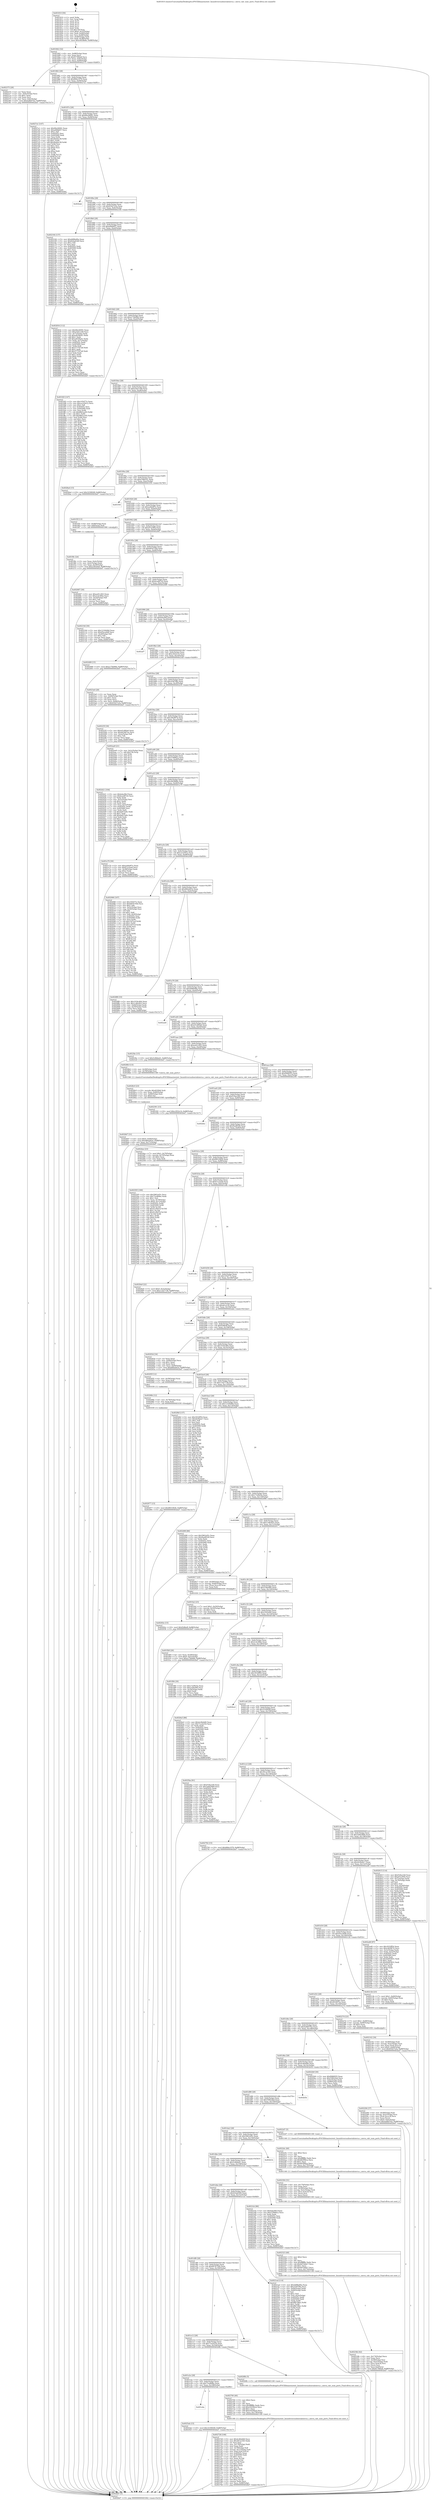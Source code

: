 digraph "0x401810" {
  label = "0x401810 (/mnt/c/Users/mathe/Desktop/tcc/POCII/binaries/extr_linuxdriversusbserialsierra.c_sierra_calc_num_ports_Final-ollvm.out::main(0))"
  labelloc = "t"
  node[shape=record]

  Entry [label="",width=0.3,height=0.3,shape=circle,fillcolor=black,style=filled]
  "0x401842" [label="{
     0x401842 [32]\l
     | [instrs]\l
     &nbsp;&nbsp;0x401842 \<+6\>: mov -0x88(%rbp),%eax\l
     &nbsp;&nbsp;0x401848 \<+2\>: mov %eax,%ecx\l
     &nbsp;&nbsp;0x40184a \<+6\>: sub $0x8178fda8,%ecx\l
     &nbsp;&nbsp;0x401850 \<+6\>: mov %eax,-0x8c(%rbp)\l
     &nbsp;&nbsp;0x401856 \<+6\>: mov %ecx,-0x90(%rbp)\l
     &nbsp;&nbsp;0x40185c \<+6\>: je 0000000000402375 \<main+0xb65\>\l
  }"]
  "0x402375" [label="{
     0x402375 [28]\l
     | [instrs]\l
     &nbsp;&nbsp;0x402375 \<+2\>: xor %eax,%eax\l
     &nbsp;&nbsp;0x402377 \<+3\>: mov -0x6c(%rbp),%ecx\l
     &nbsp;&nbsp;0x40237a \<+3\>: sub $0x1,%eax\l
     &nbsp;&nbsp;0x40237d \<+2\>: sub %eax,%ecx\l
     &nbsp;&nbsp;0x40237f \<+3\>: mov %ecx,-0x6c(%rbp)\l
     &nbsp;&nbsp;0x402382 \<+10\>: movl $0x4a8b07b2,-0x88(%rbp)\l
     &nbsp;&nbsp;0x40238c \<+5\>: jmp 0000000000402bd7 \<main+0x13c7\>\l
  }"]
  "0x401862" [label="{
     0x401862 [28]\l
     | [instrs]\l
     &nbsp;&nbsp;0x401862 \<+5\>: jmp 0000000000401867 \<main+0x57\>\l
     &nbsp;&nbsp;0x401867 \<+6\>: mov -0x8c(%rbp),%eax\l
     &nbsp;&nbsp;0x40186d \<+5\>: sub $0x866e1079,%eax\l
     &nbsp;&nbsp;0x401872 \<+6\>: mov %eax,-0x94(%rbp)\l
     &nbsp;&nbsp;0x401878 \<+6\>: je 00000000004027a1 \<main+0xf91\>\l
  }"]
  Exit [label="",width=0.3,height=0.3,shape=circle,fillcolor=black,style=filled,peripheries=2]
  "0x4027a1" [label="{
     0x4027a1 [147]\l
     | [instrs]\l
     &nbsp;&nbsp;0x4027a1 \<+5\>: mov $0x90e26091,%eax\l
     &nbsp;&nbsp;0x4027a6 \<+5\>: mov $0xa0fddd57,%ecx\l
     &nbsp;&nbsp;0x4027ab \<+2\>: mov $0x1,%dl\l
     &nbsp;&nbsp;0x4027ad \<+7\>: mov 0x40505c,%esi\l
     &nbsp;&nbsp;0x4027b4 \<+7\>: mov 0x405060,%edi\l
     &nbsp;&nbsp;0x4027bb \<+3\>: mov %esi,%r8d\l
     &nbsp;&nbsp;0x4027be \<+7\>: sub $0x40a0ec38,%r8d\l
     &nbsp;&nbsp;0x4027c5 \<+4\>: sub $0x1,%r8d\l
     &nbsp;&nbsp;0x4027c9 \<+7\>: add $0x40a0ec38,%r8d\l
     &nbsp;&nbsp;0x4027d0 \<+4\>: imul %r8d,%esi\l
     &nbsp;&nbsp;0x4027d4 \<+3\>: and $0x1,%esi\l
     &nbsp;&nbsp;0x4027d7 \<+3\>: cmp $0x0,%esi\l
     &nbsp;&nbsp;0x4027da \<+4\>: sete %r9b\l
     &nbsp;&nbsp;0x4027de \<+3\>: cmp $0xa,%edi\l
     &nbsp;&nbsp;0x4027e1 \<+4\>: setl %r10b\l
     &nbsp;&nbsp;0x4027e5 \<+3\>: mov %r9b,%r11b\l
     &nbsp;&nbsp;0x4027e8 \<+4\>: xor $0xff,%r11b\l
     &nbsp;&nbsp;0x4027ec \<+3\>: mov %r10b,%bl\l
     &nbsp;&nbsp;0x4027ef \<+3\>: xor $0xff,%bl\l
     &nbsp;&nbsp;0x4027f2 \<+3\>: xor $0x0,%dl\l
     &nbsp;&nbsp;0x4027f5 \<+3\>: mov %r11b,%r14b\l
     &nbsp;&nbsp;0x4027f8 \<+4\>: and $0x0,%r14b\l
     &nbsp;&nbsp;0x4027fc \<+3\>: and %dl,%r9b\l
     &nbsp;&nbsp;0x4027ff \<+3\>: mov %bl,%r15b\l
     &nbsp;&nbsp;0x402802 \<+4\>: and $0x0,%r15b\l
     &nbsp;&nbsp;0x402806 \<+3\>: and %dl,%r10b\l
     &nbsp;&nbsp;0x402809 \<+3\>: or %r9b,%r14b\l
     &nbsp;&nbsp;0x40280c \<+3\>: or %r10b,%r15b\l
     &nbsp;&nbsp;0x40280f \<+3\>: xor %r15b,%r14b\l
     &nbsp;&nbsp;0x402812 \<+3\>: or %bl,%r11b\l
     &nbsp;&nbsp;0x402815 \<+4\>: xor $0xff,%r11b\l
     &nbsp;&nbsp;0x402819 \<+3\>: or $0x0,%dl\l
     &nbsp;&nbsp;0x40281c \<+3\>: and %dl,%r11b\l
     &nbsp;&nbsp;0x40281f \<+3\>: or %r11b,%r14b\l
     &nbsp;&nbsp;0x402822 \<+4\>: test $0x1,%r14b\l
     &nbsp;&nbsp;0x402826 \<+3\>: cmovne %ecx,%eax\l
     &nbsp;&nbsp;0x402829 \<+6\>: mov %eax,-0x88(%rbp)\l
     &nbsp;&nbsp;0x40282f \<+5\>: jmp 0000000000402bd7 \<main+0x13c7\>\l
  }"]
  "0x40187e" [label="{
     0x40187e [28]\l
     | [instrs]\l
     &nbsp;&nbsp;0x40187e \<+5\>: jmp 0000000000401883 \<main+0x73\>\l
     &nbsp;&nbsp;0x401883 \<+6\>: mov -0x8c(%rbp),%eax\l
     &nbsp;&nbsp;0x401889 \<+5\>: sub $0x90e26091,%eax\l
     &nbsp;&nbsp;0x40188e \<+6\>: mov %eax,-0x98(%rbp)\l
     &nbsp;&nbsp;0x401894 \<+6\>: je 0000000000402bab \<main+0x139b\>\l
  }"]
  "0x402977" [label="{
     0x402977 [15]\l
     | [instrs]\l
     &nbsp;&nbsp;0x402977 \<+10\>: movl $0xf8010828,-0x88(%rbp)\l
     &nbsp;&nbsp;0x402981 \<+5\>: jmp 0000000000402bd7 \<main+0x13c7\>\l
  }"]
  "0x402bab" [label="{
     0x402bab\l
  }", style=dashed]
  "0x40189a" [label="{
     0x40189a [28]\l
     | [instrs]\l
     &nbsp;&nbsp;0x40189a \<+5\>: jmp 000000000040189f \<main+0x8f\>\l
     &nbsp;&nbsp;0x40189f \<+6\>: mov -0x8c(%rbp),%eax\l
     &nbsp;&nbsp;0x4018a5 \<+5\>: sub $0x93427a5a,%eax\l
     &nbsp;&nbsp;0x4018aa \<+6\>: mov %eax,-0x9c(%rbp)\l
     &nbsp;&nbsp;0x4018b0 \<+6\>: je 0000000000402164 \<main+0x954\>\l
  }"]
  "0x40296b" [label="{
     0x40296b [12]\l
     | [instrs]\l
     &nbsp;&nbsp;0x40296b \<+4\>: mov -0x78(%rbp),%rax\l
     &nbsp;&nbsp;0x40296f \<+3\>: mov %rax,%rdi\l
     &nbsp;&nbsp;0x402972 \<+5\>: call 0000000000401030 \<free@plt\>\l
     | [calls]\l
     &nbsp;&nbsp;0x401030 \{1\} (unknown)\l
  }"]
  "0x402164" [label="{
     0x402164 [137]\l
     | [instrs]\l
     &nbsp;&nbsp;0x402164 \<+5\>: mov $0xdd98e69a,%eax\l
     &nbsp;&nbsp;0x402169 \<+5\>: mov $0x624a6349,%ecx\l
     &nbsp;&nbsp;0x40216e \<+2\>: mov $0x1,%dl\l
     &nbsp;&nbsp;0x402170 \<+2\>: xor %esi,%esi\l
     &nbsp;&nbsp;0x402172 \<+7\>: mov 0x40505c,%edi\l
     &nbsp;&nbsp;0x402179 \<+8\>: mov 0x405060,%r8d\l
     &nbsp;&nbsp;0x402181 \<+3\>: sub $0x1,%esi\l
     &nbsp;&nbsp;0x402184 \<+3\>: mov %edi,%r9d\l
     &nbsp;&nbsp;0x402187 \<+3\>: add %esi,%r9d\l
     &nbsp;&nbsp;0x40218a \<+4\>: imul %r9d,%edi\l
     &nbsp;&nbsp;0x40218e \<+3\>: and $0x1,%edi\l
     &nbsp;&nbsp;0x402191 \<+3\>: cmp $0x0,%edi\l
     &nbsp;&nbsp;0x402194 \<+4\>: sete %r10b\l
     &nbsp;&nbsp;0x402198 \<+4\>: cmp $0xa,%r8d\l
     &nbsp;&nbsp;0x40219c \<+4\>: setl %r11b\l
     &nbsp;&nbsp;0x4021a0 \<+3\>: mov %r10b,%bl\l
     &nbsp;&nbsp;0x4021a3 \<+3\>: xor $0xff,%bl\l
     &nbsp;&nbsp;0x4021a6 \<+3\>: mov %r11b,%r14b\l
     &nbsp;&nbsp;0x4021a9 \<+4\>: xor $0xff,%r14b\l
     &nbsp;&nbsp;0x4021ad \<+3\>: xor $0x0,%dl\l
     &nbsp;&nbsp;0x4021b0 \<+3\>: mov %bl,%r15b\l
     &nbsp;&nbsp;0x4021b3 \<+4\>: and $0x0,%r15b\l
     &nbsp;&nbsp;0x4021b7 \<+3\>: and %dl,%r10b\l
     &nbsp;&nbsp;0x4021ba \<+3\>: mov %r14b,%r12b\l
     &nbsp;&nbsp;0x4021bd \<+4\>: and $0x0,%r12b\l
     &nbsp;&nbsp;0x4021c1 \<+3\>: and %dl,%r11b\l
     &nbsp;&nbsp;0x4021c4 \<+3\>: or %r10b,%r15b\l
     &nbsp;&nbsp;0x4021c7 \<+3\>: or %r11b,%r12b\l
     &nbsp;&nbsp;0x4021ca \<+3\>: xor %r12b,%r15b\l
     &nbsp;&nbsp;0x4021cd \<+3\>: or %r14b,%bl\l
     &nbsp;&nbsp;0x4021d0 \<+3\>: xor $0xff,%bl\l
     &nbsp;&nbsp;0x4021d3 \<+3\>: or $0x0,%dl\l
     &nbsp;&nbsp;0x4021d6 \<+2\>: and %dl,%bl\l
     &nbsp;&nbsp;0x4021d8 \<+3\>: or %bl,%r15b\l
     &nbsp;&nbsp;0x4021db \<+4\>: test $0x1,%r15b\l
     &nbsp;&nbsp;0x4021df \<+3\>: cmovne %ecx,%eax\l
     &nbsp;&nbsp;0x4021e2 \<+6\>: mov %eax,-0x88(%rbp)\l
     &nbsp;&nbsp;0x4021e8 \<+5\>: jmp 0000000000402bd7 \<main+0x13c7\>\l
  }"]
  "0x4018b6" [label="{
     0x4018b6 [28]\l
     | [instrs]\l
     &nbsp;&nbsp;0x4018b6 \<+5\>: jmp 00000000004018bb \<main+0xab\>\l
     &nbsp;&nbsp;0x4018bb \<+6\>: mov -0x8c(%rbp),%eax\l
     &nbsp;&nbsp;0x4018c1 \<+5\>: sub $0xa0fddd57,%eax\l
     &nbsp;&nbsp;0x4018c6 \<+6\>: mov %eax,-0xa0(%rbp)\l
     &nbsp;&nbsp;0x4018cc \<+6\>: je 0000000000402834 \<main+0x1024\>\l
  }"]
  "0x40292e" [label="{
     0x40292e [15]\l
     | [instrs]\l
     &nbsp;&nbsp;0x40292e \<+10\>: movl $0xf2d8edf,-0x88(%rbp)\l
     &nbsp;&nbsp;0x402938 \<+5\>: jmp 0000000000402bd7 \<main+0x13c7\>\l
  }"]
  "0x402834" [label="{
     0x402834 [112]\l
     | [instrs]\l
     &nbsp;&nbsp;0x402834 \<+5\>: mov $0x90e26091,%eax\l
     &nbsp;&nbsp;0x402839 \<+5\>: mov $0xa5de1e49,%ecx\l
     &nbsp;&nbsp;0x40283e \<+3\>: mov -0x7c(%rbp),%edx\l
     &nbsp;&nbsp;0x402841 \<+6\>: sub $0xa4036ed1,%edx\l
     &nbsp;&nbsp;0x402847 \<+3\>: add $0x1,%edx\l
     &nbsp;&nbsp;0x40284a \<+6\>: add $0xa4036ed1,%edx\l
     &nbsp;&nbsp;0x402850 \<+3\>: mov %edx,-0x7c(%rbp)\l
     &nbsp;&nbsp;0x402853 \<+7\>: mov 0x40505c,%edx\l
     &nbsp;&nbsp;0x40285a \<+7\>: mov 0x405060,%esi\l
     &nbsp;&nbsp;0x402861 \<+2\>: mov %edx,%edi\l
     &nbsp;&nbsp;0x402863 \<+6\>: sub $0x577547a6,%edi\l
     &nbsp;&nbsp;0x402869 \<+3\>: sub $0x1,%edi\l
     &nbsp;&nbsp;0x40286c \<+6\>: add $0x577547a6,%edi\l
     &nbsp;&nbsp;0x402872 \<+3\>: imul %edi,%edx\l
     &nbsp;&nbsp;0x402875 \<+3\>: and $0x1,%edx\l
     &nbsp;&nbsp;0x402878 \<+3\>: cmp $0x0,%edx\l
     &nbsp;&nbsp;0x40287b \<+4\>: sete %r8b\l
     &nbsp;&nbsp;0x40287f \<+3\>: cmp $0xa,%esi\l
     &nbsp;&nbsp;0x402882 \<+4\>: setl %r9b\l
     &nbsp;&nbsp;0x402886 \<+3\>: mov %r8b,%r10b\l
     &nbsp;&nbsp;0x402889 \<+3\>: and %r9b,%r10b\l
     &nbsp;&nbsp;0x40288c \<+3\>: xor %r9b,%r8b\l
     &nbsp;&nbsp;0x40288f \<+3\>: or %r8b,%r10b\l
     &nbsp;&nbsp;0x402892 \<+4\>: test $0x1,%r10b\l
     &nbsp;&nbsp;0x402896 \<+3\>: cmovne %ecx,%eax\l
     &nbsp;&nbsp;0x402899 \<+6\>: mov %eax,-0x88(%rbp)\l
     &nbsp;&nbsp;0x40289f \<+5\>: jmp 0000000000402bd7 \<main+0x13c7\>\l
  }"]
  "0x4018d2" [label="{
     0x4018d2 [28]\l
     | [instrs]\l
     &nbsp;&nbsp;0x4018d2 \<+5\>: jmp 00000000004018d7 \<main+0xc7\>\l
     &nbsp;&nbsp;0x4018d7 \<+6\>: mov -0x8c(%rbp),%eax\l
     &nbsp;&nbsp;0x4018dd \<+5\>: sub $0xa17bb99d,%eax\l
     &nbsp;&nbsp;0x4018e2 \<+6\>: mov %eax,-0xa4(%rbp)\l
     &nbsp;&nbsp;0x4018e8 \<+6\>: je 0000000000401fd3 \<main+0x7c3\>\l
  }"]
  "0x4028d7" [label="{
     0x4028d7 [31]\l
     | [instrs]\l
     &nbsp;&nbsp;0x4028d7 \<+10\>: movl $0x0,-0x84(%rbp)\l
     &nbsp;&nbsp;0x4028e1 \<+10\>: movl $0xd60edd1b,-0x88(%rbp)\l
     &nbsp;&nbsp;0x4028eb \<+6\>: mov %eax,-0x17c(%rbp)\l
     &nbsp;&nbsp;0x4028f1 \<+5\>: jmp 0000000000402bd7 \<main+0x13c7\>\l
  }"]
  "0x401fd3" [label="{
     0x401fd3 [147]\l
     | [instrs]\l
     &nbsp;&nbsp;0x401fd3 \<+5\>: mov $0x105d77e,%eax\l
     &nbsp;&nbsp;0x401fd8 \<+5\>: mov $0xca1d3012,%ecx\l
     &nbsp;&nbsp;0x401fdd \<+2\>: mov $0x1,%dl\l
     &nbsp;&nbsp;0x401fdf \<+7\>: mov 0x40505c,%esi\l
     &nbsp;&nbsp;0x401fe6 \<+7\>: mov 0x405060,%edi\l
     &nbsp;&nbsp;0x401fed \<+3\>: mov %esi,%r8d\l
     &nbsp;&nbsp;0x401ff0 \<+7\>: sub $0x88d1ac83,%r8d\l
     &nbsp;&nbsp;0x401ff7 \<+4\>: sub $0x1,%r8d\l
     &nbsp;&nbsp;0x401ffb \<+7\>: add $0x88d1ac83,%r8d\l
     &nbsp;&nbsp;0x402002 \<+4\>: imul %r8d,%esi\l
     &nbsp;&nbsp;0x402006 \<+3\>: and $0x1,%esi\l
     &nbsp;&nbsp;0x402009 \<+3\>: cmp $0x0,%esi\l
     &nbsp;&nbsp;0x40200c \<+4\>: sete %r9b\l
     &nbsp;&nbsp;0x402010 \<+3\>: cmp $0xa,%edi\l
     &nbsp;&nbsp;0x402013 \<+4\>: setl %r10b\l
     &nbsp;&nbsp;0x402017 \<+3\>: mov %r9b,%r11b\l
     &nbsp;&nbsp;0x40201a \<+4\>: xor $0xff,%r11b\l
     &nbsp;&nbsp;0x40201e \<+3\>: mov %r10b,%bl\l
     &nbsp;&nbsp;0x402021 \<+3\>: xor $0xff,%bl\l
     &nbsp;&nbsp;0x402024 \<+3\>: xor $0x0,%dl\l
     &nbsp;&nbsp;0x402027 \<+3\>: mov %r11b,%r14b\l
     &nbsp;&nbsp;0x40202a \<+4\>: and $0x0,%r14b\l
     &nbsp;&nbsp;0x40202e \<+3\>: and %dl,%r9b\l
     &nbsp;&nbsp;0x402031 \<+3\>: mov %bl,%r15b\l
     &nbsp;&nbsp;0x402034 \<+4\>: and $0x0,%r15b\l
     &nbsp;&nbsp;0x402038 \<+3\>: and %dl,%r10b\l
     &nbsp;&nbsp;0x40203b \<+3\>: or %r9b,%r14b\l
     &nbsp;&nbsp;0x40203e \<+3\>: or %r10b,%r15b\l
     &nbsp;&nbsp;0x402041 \<+3\>: xor %r15b,%r14b\l
     &nbsp;&nbsp;0x402044 \<+3\>: or %bl,%r11b\l
     &nbsp;&nbsp;0x402047 \<+4\>: xor $0xff,%r11b\l
     &nbsp;&nbsp;0x40204b \<+3\>: or $0x0,%dl\l
     &nbsp;&nbsp;0x40204e \<+3\>: and %dl,%r11b\l
     &nbsp;&nbsp;0x402051 \<+3\>: or %r11b,%r14b\l
     &nbsp;&nbsp;0x402054 \<+4\>: test $0x1,%r14b\l
     &nbsp;&nbsp;0x402058 \<+3\>: cmovne %ecx,%eax\l
     &nbsp;&nbsp;0x40205b \<+6\>: mov %eax,-0x88(%rbp)\l
     &nbsp;&nbsp;0x402061 \<+5\>: jmp 0000000000402bd7 \<main+0x13c7\>\l
  }"]
  "0x4018ee" [label="{
     0x4018ee [28]\l
     | [instrs]\l
     &nbsp;&nbsp;0x4018ee \<+5\>: jmp 00000000004018f3 \<main+0xe3\>\l
     &nbsp;&nbsp;0x4018f3 \<+6\>: mov -0x8c(%rbp),%eax\l
     &nbsp;&nbsp;0x4018f9 \<+5\>: sub $0xa5de1e49,%eax\l
     &nbsp;&nbsp;0x4018fe \<+6\>: mov %eax,-0xa8(%rbp)\l
     &nbsp;&nbsp;0x401904 \<+6\>: je 00000000004028a4 \<main+0x1094\>\l
  }"]
  "0x4028c0" [label="{
     0x4028c0 [23]\l
     | [instrs]\l
     &nbsp;&nbsp;0x4028c0 \<+10\>: movabs $0x4030b6,%rdi\l
     &nbsp;&nbsp;0x4028ca \<+3\>: mov %eax,-0x80(%rbp)\l
     &nbsp;&nbsp;0x4028cd \<+3\>: mov -0x80(%rbp),%esi\l
     &nbsp;&nbsp;0x4028d0 \<+2\>: mov $0x0,%al\l
     &nbsp;&nbsp;0x4028d2 \<+5\>: call 0000000000401040 \<printf@plt\>\l
     | [calls]\l
     &nbsp;&nbsp;0x401040 \{1\} (unknown)\l
  }"]
  "0x4028a4" [label="{
     0x4028a4 [15]\l
     | [instrs]\l
     &nbsp;&nbsp;0x4028a4 \<+10\>: movl $0x3230826f,-0x88(%rbp)\l
     &nbsp;&nbsp;0x4028ae \<+5\>: jmp 0000000000402bd7 \<main+0x13c7\>\l
  }"]
  "0x40190a" [label="{
     0x40190a [28]\l
     | [instrs]\l
     &nbsp;&nbsp;0x40190a \<+5\>: jmp 000000000040190f \<main+0xff\>\l
     &nbsp;&nbsp;0x40190f \<+6\>: mov -0x8c(%rbp),%eax\l
     &nbsp;&nbsp;0x401915 \<+5\>: sub $0xa7f8d1d1,%eax\l
     &nbsp;&nbsp;0x40191a \<+6\>: mov %eax,-0xac(%rbp)\l
     &nbsp;&nbsp;0x401920 \<+6\>: je 0000000000401f50 \<main+0x740\>\l
  }"]
  "0x402728" [label="{
     0x402728 [106]\l
     | [instrs]\l
     &nbsp;&nbsp;0x402728 \<+5\>: mov $0x4c46e6d0,%ecx\l
     &nbsp;&nbsp;0x40272d \<+5\>: mov $0x361ac545,%edx\l
     &nbsp;&nbsp;0x402732 \<+2\>: xor %esi,%esi\l
     &nbsp;&nbsp;0x402734 \<+6\>: mov -0x178(%rbp),%edi\l
     &nbsp;&nbsp;0x40273a \<+3\>: imul %eax,%edi\l
     &nbsp;&nbsp;0x40273d \<+4\>: mov -0x78(%rbp),%r8\l
     &nbsp;&nbsp;0x402741 \<+4\>: movslq -0x7c(%rbp),%r9\l
     &nbsp;&nbsp;0x402745 \<+4\>: mov %edi,(%r8,%r9,4)\l
     &nbsp;&nbsp;0x402749 \<+7\>: mov 0x40505c,%eax\l
     &nbsp;&nbsp;0x402750 \<+7\>: mov 0x405060,%edi\l
     &nbsp;&nbsp;0x402757 \<+3\>: sub $0x1,%esi\l
     &nbsp;&nbsp;0x40275a \<+3\>: mov %eax,%r10d\l
     &nbsp;&nbsp;0x40275d \<+3\>: add %esi,%r10d\l
     &nbsp;&nbsp;0x402760 \<+4\>: imul %r10d,%eax\l
     &nbsp;&nbsp;0x402764 \<+3\>: and $0x1,%eax\l
     &nbsp;&nbsp;0x402767 \<+3\>: cmp $0x0,%eax\l
     &nbsp;&nbsp;0x40276a \<+4\>: sete %r11b\l
     &nbsp;&nbsp;0x40276e \<+3\>: cmp $0xa,%edi\l
     &nbsp;&nbsp;0x402771 \<+3\>: setl %bl\l
     &nbsp;&nbsp;0x402774 \<+3\>: mov %r11b,%r14b\l
     &nbsp;&nbsp;0x402777 \<+3\>: and %bl,%r14b\l
     &nbsp;&nbsp;0x40277a \<+3\>: xor %bl,%r11b\l
     &nbsp;&nbsp;0x40277d \<+3\>: or %r11b,%r14b\l
     &nbsp;&nbsp;0x402780 \<+4\>: test $0x1,%r14b\l
     &nbsp;&nbsp;0x402784 \<+3\>: cmovne %edx,%ecx\l
     &nbsp;&nbsp;0x402787 \<+6\>: mov %ecx,-0x88(%rbp)\l
     &nbsp;&nbsp;0x40278d \<+5\>: jmp 0000000000402bd7 \<main+0x13c7\>\l
  }"]
  "0x401f50" [label="{
     0x401f50\l
  }", style=dashed]
  "0x401926" [label="{
     0x401926 [28]\l
     | [instrs]\l
     &nbsp;&nbsp;0x401926 \<+5\>: jmp 000000000040192b \<main+0x11b\>\l
     &nbsp;&nbsp;0x40192b \<+6\>: mov -0x8c(%rbp),%eax\l
     &nbsp;&nbsp;0x401931 \<+5\>: sub $0xaa4bd97e,%eax\l
     &nbsp;&nbsp;0x401936 \<+6\>: mov %eax,-0xb0(%rbp)\l
     &nbsp;&nbsp;0x40193c \<+6\>: je 0000000000401f5f \<main+0x74f\>\l
  }"]
  "0x402700" [label="{
     0x402700 [40]\l
     | [instrs]\l
     &nbsp;&nbsp;0x402700 \<+5\>: mov $0x2,%ecx\l
     &nbsp;&nbsp;0x402705 \<+1\>: cltd\l
     &nbsp;&nbsp;0x402706 \<+2\>: idiv %ecx\l
     &nbsp;&nbsp;0x402708 \<+6\>: imul $0xfffffffe,%edx,%ecx\l
     &nbsp;&nbsp;0x40270e \<+6\>: sub $0xe5430bcb,%ecx\l
     &nbsp;&nbsp;0x402714 \<+3\>: add $0x1,%ecx\l
     &nbsp;&nbsp;0x402717 \<+6\>: add $0xe5430bcb,%ecx\l
     &nbsp;&nbsp;0x40271d \<+6\>: mov %ecx,-0x178(%rbp)\l
     &nbsp;&nbsp;0x402723 \<+5\>: call 0000000000401160 \<next_i\>\l
     | [calls]\l
     &nbsp;&nbsp;0x401160 \{1\} (/mnt/c/Users/mathe/Desktop/tcc/POCII/binaries/extr_linuxdriversusbserialsierra.c_sierra_calc_num_ports_Final-ollvm.out::next_i)\l
  }"]
  "0x401f5f" [label="{
     0x401f5f [13]\l
     | [instrs]\l
     &nbsp;&nbsp;0x401f5f \<+4\>: mov -0x48(%rbp),%rax\l
     &nbsp;&nbsp;0x401f63 \<+4\>: mov 0x8(%rax),%rdi\l
     &nbsp;&nbsp;0x401f67 \<+5\>: call 0000000000401060 \<atoi@plt\>\l
     | [calls]\l
     &nbsp;&nbsp;0x401060 \{1\} (unknown)\l
  }"]
  "0x401942" [label="{
     0x401942 [28]\l
     | [instrs]\l
     &nbsp;&nbsp;0x401942 \<+5\>: jmp 0000000000401947 \<main+0x137\>\l
     &nbsp;&nbsp;0x401947 \<+6\>: mov -0x8c(%rbp),%eax\l
     &nbsp;&nbsp;0x40194d \<+5\>: sub $0xaf7ac904,%eax\l
     &nbsp;&nbsp;0x401952 \<+6\>: mov %eax,-0xb4(%rbp)\l
     &nbsp;&nbsp;0x401958 \<+6\>: je 0000000000402687 \<main+0xe77\>\l
  }"]
  "0x401e4a" [label="{
     0x401e4a\l
  }", style=dashed]
  "0x402687" [label="{
     0x402687 [30]\l
     | [instrs]\l
     &nbsp;&nbsp;0x402687 \<+5\>: mov $0xee61c943,%eax\l
     &nbsp;&nbsp;0x40268c \<+5\>: mov $0x2c4c49be,%ecx\l
     &nbsp;&nbsp;0x402691 \<+3\>: mov -0x2d(%rbp),%dl\l
     &nbsp;&nbsp;0x402694 \<+3\>: test $0x1,%dl\l
     &nbsp;&nbsp;0x402697 \<+3\>: cmovne %ecx,%eax\l
     &nbsp;&nbsp;0x40269a \<+6\>: mov %eax,-0x88(%rbp)\l
     &nbsp;&nbsp;0x4026a0 \<+5\>: jmp 0000000000402bd7 \<main+0x13c7\>\l
  }"]
  "0x40195e" [label="{
     0x40195e [28]\l
     | [instrs]\l
     &nbsp;&nbsp;0x40195e \<+5\>: jmp 0000000000401963 \<main+0x153\>\l
     &nbsp;&nbsp;0x401963 \<+6\>: mov -0x8c(%rbp),%eax\l
     &nbsp;&nbsp;0x401969 \<+5\>: sub $0xb854750d,%eax\l
     &nbsp;&nbsp;0x40196e \<+6\>: mov %eax,-0xb8(%rbp)\l
     &nbsp;&nbsp;0x401974 \<+6\>: je 000000000040210d \<main+0x8fd\>\l
  }"]
  "0x4025ab" [label="{
     0x4025ab [15]\l
     | [instrs]\l
     &nbsp;&nbsp;0x4025ab \<+10\>: movl $0x3230826f,-0x88(%rbp)\l
     &nbsp;&nbsp;0x4025b5 \<+5\>: jmp 0000000000402bd7 \<main+0x13c7\>\l
  }"]
  "0x40210d" [label="{
     0x40210d [30]\l
     | [instrs]\l
     &nbsp;&nbsp;0x40210d \<+5\>: mov $0x1218448d,%eax\l
     &nbsp;&nbsp;0x402112 \<+5\>: mov $0x45ece6d9,%ecx\l
     &nbsp;&nbsp;0x402117 \<+3\>: mov -0x2f(%rbp),%dl\l
     &nbsp;&nbsp;0x40211a \<+3\>: test $0x1,%dl\l
     &nbsp;&nbsp;0x40211d \<+3\>: cmovne %ecx,%eax\l
     &nbsp;&nbsp;0x402120 \<+6\>: mov %eax,-0x88(%rbp)\l
     &nbsp;&nbsp;0x402126 \<+5\>: jmp 0000000000402bd7 \<main+0x13c7\>\l
  }"]
  "0x40197a" [label="{
     0x40197a [28]\l
     | [instrs]\l
     &nbsp;&nbsp;0x40197a \<+5\>: jmp 000000000040197f \<main+0x16f\>\l
     &nbsp;&nbsp;0x40197f \<+6\>: mov -0x8c(%rbp),%eax\l
     &nbsp;&nbsp;0x401985 \<+5\>: sub $0xbcad87e0,%eax\l
     &nbsp;&nbsp;0x40198a \<+6\>: mov %eax,-0xbc(%rbp)\l
     &nbsp;&nbsp;0x401990 \<+6\>: je 0000000000402489 \<main+0xc79\>\l
  }"]
  "0x401e2e" [label="{
     0x401e2e [28]\l
     | [instrs]\l
     &nbsp;&nbsp;0x401e2e \<+5\>: jmp 0000000000401e33 \<main+0x623\>\l
     &nbsp;&nbsp;0x401e33 \<+6\>: mov -0x8c(%rbp),%eax\l
     &nbsp;&nbsp;0x401e39 \<+5\>: sub $0x73cd69be,%eax\l
     &nbsp;&nbsp;0x401e3e \<+6\>: mov %eax,-0x168(%rbp)\l
     &nbsp;&nbsp;0x401e44 \<+6\>: je 00000000004025ab \<main+0xd9b\>\l
  }"]
  "0x402489" [label="{
     0x402489 [15]\l
     | [instrs]\l
     &nbsp;&nbsp;0x402489 \<+10\>: movl $0xa17bb99d,-0x88(%rbp)\l
     &nbsp;&nbsp;0x402493 \<+5\>: jmp 0000000000402bd7 \<main+0x13c7\>\l
  }"]
  "0x401996" [label="{
     0x401996 [28]\l
     | [instrs]\l
     &nbsp;&nbsp;0x401996 \<+5\>: jmp 000000000040199b \<main+0x18b\>\l
     &nbsp;&nbsp;0x40199b \<+6\>: mov -0x8c(%rbp),%eax\l
     &nbsp;&nbsp;0x4019a1 \<+5\>: sub $0xbdacf6cf,%eax\l
     &nbsp;&nbsp;0x4019a6 \<+6\>: mov %eax,-0xc0(%rbp)\l
     &nbsp;&nbsp;0x4019ac \<+6\>: je 0000000000402af7 \<main+0x12e7\>\l
  }"]
  "0x4026fb" [label="{
     0x4026fb [5]\l
     | [instrs]\l
     &nbsp;&nbsp;0x4026fb \<+5\>: call 0000000000401160 \<next_i\>\l
     | [calls]\l
     &nbsp;&nbsp;0x401160 \{1\} (/mnt/c/Users/mathe/Desktop/tcc/POCII/binaries/extr_linuxdriversusbserialsierra.c_sierra_calc_num_ports_Final-ollvm.out::next_i)\l
  }"]
  "0x402af7" [label="{
     0x402af7\l
  }", style=dashed]
  "0x4019b2" [label="{
     0x4019b2 [28]\l
     | [instrs]\l
     &nbsp;&nbsp;0x4019b2 \<+5\>: jmp 00000000004019b7 \<main+0x1a7\>\l
     &nbsp;&nbsp;0x4019b7 \<+6\>: mov -0x8c(%rbp),%eax\l
     &nbsp;&nbsp;0x4019bd \<+5\>: sub $0xc2f22e14,%eax\l
     &nbsp;&nbsp;0x4019c2 \<+6\>: mov %eax,-0xc4(%rbp)\l
     &nbsp;&nbsp;0x4019c8 \<+6\>: je 00000000004023a0 \<main+0xb90\>\l
  }"]
  "0x401e12" [label="{
     0x401e12 [28]\l
     | [instrs]\l
     &nbsp;&nbsp;0x401e12 \<+5\>: jmp 0000000000401e17 \<main+0x607\>\l
     &nbsp;&nbsp;0x401e17 \<+6\>: mov -0x8c(%rbp),%eax\l
     &nbsp;&nbsp;0x401e1d \<+5\>: sub $0x71acb254,%eax\l
     &nbsp;&nbsp;0x401e22 \<+6\>: mov %eax,-0x164(%rbp)\l
     &nbsp;&nbsp;0x401e28 \<+6\>: je 00000000004026fb \<main+0xeeb\>\l
  }"]
  "0x4023a0" [label="{
     0x4023a0 [28]\l
     | [instrs]\l
     &nbsp;&nbsp;0x4023a0 \<+2\>: xor %eax,%eax\l
     &nbsp;&nbsp;0x4023a2 \<+3\>: mov -0x64(%rbp),%ecx\l
     &nbsp;&nbsp;0x4023a5 \<+3\>: sub $0x1,%eax\l
     &nbsp;&nbsp;0x4023a8 \<+2\>: sub %eax,%ecx\l
     &nbsp;&nbsp;0x4023aa \<+3\>: mov %ecx,-0x64(%rbp)\l
     &nbsp;&nbsp;0x4023ad \<+10\>: movl $0x93427a5a,-0x88(%rbp)\l
     &nbsp;&nbsp;0x4023b7 \<+5\>: jmp 0000000000402bd7 \<main+0x13c7\>\l
  }"]
  "0x4019ce" [label="{
     0x4019ce [28]\l
     | [instrs]\l
     &nbsp;&nbsp;0x4019ce \<+5\>: jmp 00000000004019d3 \<main+0x1c3\>\l
     &nbsp;&nbsp;0x4019d3 \<+6\>: mov -0x8c(%rbp),%eax\l
     &nbsp;&nbsp;0x4019d9 \<+5\>: sub $0xc43678fa,%eax\l
     &nbsp;&nbsp;0x4019de \<+6\>: mov %eax,-0xc8(%rbp)\l
     &nbsp;&nbsp;0x4019e4 \<+6\>: je 000000000040225f \<main+0xa4f\>\l
  }"]
  "0x402995" [label="{
     0x402995\l
  }", style=dashed]
  "0x40225f" [label="{
     0x40225f [30]\l
     | [instrs]\l
     &nbsp;&nbsp;0x40225f \<+5\>: mov $0xe01d80a6,%eax\l
     &nbsp;&nbsp;0x402264 \<+5\>: mov $0x463487ea,%ecx\l
     &nbsp;&nbsp;0x402269 \<+3\>: mov -0x2e(%rbp),%dl\l
     &nbsp;&nbsp;0x40226c \<+3\>: test $0x1,%dl\l
     &nbsp;&nbsp;0x40226f \<+3\>: cmovne %ecx,%eax\l
     &nbsp;&nbsp;0x402272 \<+6\>: mov %eax,-0x88(%rbp)\l
     &nbsp;&nbsp;0x402278 \<+5\>: jmp 0000000000402bd7 \<main+0x13c7\>\l
  }"]
  "0x4019ea" [label="{
     0x4019ea [28]\l
     | [instrs]\l
     &nbsp;&nbsp;0x4019ea \<+5\>: jmp 00000000004019ef \<main+0x1df\>\l
     &nbsp;&nbsp;0x4019ef \<+6\>: mov -0x8c(%rbp),%eax\l
     &nbsp;&nbsp;0x4019f5 \<+5\>: sub $0xc462f674,%eax\l
     &nbsp;&nbsp;0x4019fa \<+6\>: mov %eax,-0xcc(%rbp)\l
     &nbsp;&nbsp;0x401a00 \<+6\>: je 0000000000402aa9 \<main+0x1299\>\l
  }"]
  "0x402505" [label="{
     0x402505 [166]\l
     | [instrs]\l
     &nbsp;&nbsp;0x402505 \<+5\>: mov $0x5963c65c,%ecx\l
     &nbsp;&nbsp;0x40250a \<+5\>: mov $0x73cd69be,%edx\l
     &nbsp;&nbsp;0x40250f \<+3\>: mov $0x1,%sil\l
     &nbsp;&nbsp;0x402512 \<+4\>: mov %rax,-0x78(%rbp)\l
     &nbsp;&nbsp;0x402516 \<+7\>: movl $0x0,-0x7c(%rbp)\l
     &nbsp;&nbsp;0x40251d \<+8\>: mov 0x40505c,%r8d\l
     &nbsp;&nbsp;0x402525 \<+8\>: mov 0x405060,%r9d\l
     &nbsp;&nbsp;0x40252d \<+3\>: mov %r8d,%r10d\l
     &nbsp;&nbsp;0x402530 \<+7\>: add $0x41cf0d7d,%r10d\l
     &nbsp;&nbsp;0x402537 \<+4\>: sub $0x1,%r10d\l
     &nbsp;&nbsp;0x40253b \<+7\>: sub $0x41cf0d7d,%r10d\l
     &nbsp;&nbsp;0x402542 \<+4\>: imul %r10d,%r8d\l
     &nbsp;&nbsp;0x402546 \<+4\>: and $0x1,%r8d\l
     &nbsp;&nbsp;0x40254a \<+4\>: cmp $0x0,%r8d\l
     &nbsp;&nbsp;0x40254e \<+4\>: sete %r11b\l
     &nbsp;&nbsp;0x402552 \<+4\>: cmp $0xa,%r9d\l
     &nbsp;&nbsp;0x402556 \<+3\>: setl %bl\l
     &nbsp;&nbsp;0x402559 \<+3\>: mov %r11b,%r14b\l
     &nbsp;&nbsp;0x40255c \<+4\>: xor $0xff,%r14b\l
     &nbsp;&nbsp;0x402560 \<+3\>: mov %bl,%r15b\l
     &nbsp;&nbsp;0x402563 \<+4\>: xor $0xff,%r15b\l
     &nbsp;&nbsp;0x402567 \<+4\>: xor $0x1,%sil\l
     &nbsp;&nbsp;0x40256b \<+3\>: mov %r14b,%r12b\l
     &nbsp;&nbsp;0x40256e \<+4\>: and $0xff,%r12b\l
     &nbsp;&nbsp;0x402572 \<+3\>: and %sil,%r11b\l
     &nbsp;&nbsp;0x402575 \<+3\>: mov %r15b,%r13b\l
     &nbsp;&nbsp;0x402578 \<+4\>: and $0xff,%r13b\l
     &nbsp;&nbsp;0x40257c \<+3\>: and %sil,%bl\l
     &nbsp;&nbsp;0x40257f \<+3\>: or %r11b,%r12b\l
     &nbsp;&nbsp;0x402582 \<+3\>: or %bl,%r13b\l
     &nbsp;&nbsp;0x402585 \<+3\>: xor %r13b,%r12b\l
     &nbsp;&nbsp;0x402588 \<+3\>: or %r15b,%r14b\l
     &nbsp;&nbsp;0x40258b \<+4\>: xor $0xff,%r14b\l
     &nbsp;&nbsp;0x40258f \<+4\>: or $0x1,%sil\l
     &nbsp;&nbsp;0x402593 \<+3\>: and %sil,%r14b\l
     &nbsp;&nbsp;0x402596 \<+3\>: or %r14b,%r12b\l
     &nbsp;&nbsp;0x402599 \<+4\>: test $0x1,%r12b\l
     &nbsp;&nbsp;0x40259d \<+3\>: cmovne %edx,%ecx\l
     &nbsp;&nbsp;0x4025a0 \<+6\>: mov %ecx,-0x88(%rbp)\l
     &nbsp;&nbsp;0x4025a6 \<+5\>: jmp 0000000000402bd7 \<main+0x13c7\>\l
  }"]
  "0x402aa9" [label="{
     0x402aa9 [21]\l
     | [instrs]\l
     &nbsp;&nbsp;0x402aa9 \<+3\>: mov -0x2c(%rbp),%eax\l
     &nbsp;&nbsp;0x402aac \<+7\>: add $0x158,%rsp\l
     &nbsp;&nbsp;0x402ab3 \<+1\>: pop %rbx\l
     &nbsp;&nbsp;0x402ab4 \<+2\>: pop %r12\l
     &nbsp;&nbsp;0x402ab6 \<+2\>: pop %r13\l
     &nbsp;&nbsp;0x402ab8 \<+2\>: pop %r14\l
     &nbsp;&nbsp;0x402aba \<+2\>: pop %r15\l
     &nbsp;&nbsp;0x402abc \<+1\>: pop %rbp\l
     &nbsp;&nbsp;0x402abd \<+1\>: ret\l
  }"]
  "0x401a06" [label="{
     0x401a06 [28]\l
     | [instrs]\l
     &nbsp;&nbsp;0x401a06 \<+5\>: jmp 0000000000401a0b \<main+0x1fb\>\l
     &nbsp;&nbsp;0x401a0b \<+6\>: mov -0x8c(%rbp),%eax\l
     &nbsp;&nbsp;0x401a11 \<+5\>: sub $0xc53666c2,%eax\l
     &nbsp;&nbsp;0x401a16 \<+6\>: mov %eax,-0xd0(%rbp)\l
     &nbsp;&nbsp;0x401a1c \<+6\>: je 0000000000402421 \<main+0xc11\>\l
  }"]
  "0x40234b" [label="{
     0x40234b [42]\l
     | [instrs]\l
     &nbsp;&nbsp;0x40234b \<+6\>: mov -0x174(%rbp),%ecx\l
     &nbsp;&nbsp;0x402351 \<+3\>: imul %eax,%ecx\l
     &nbsp;&nbsp;0x402354 \<+4\>: mov -0x58(%rbp),%rsi\l
     &nbsp;&nbsp;0x402358 \<+4\>: movslq -0x5c(%rbp),%rdi\l
     &nbsp;&nbsp;0x40235c \<+4\>: mov (%rsi,%rdi,8),%rsi\l
     &nbsp;&nbsp;0x402360 \<+3\>: mov (%rsi),%rsi\l
     &nbsp;&nbsp;0x402363 \<+3\>: mov %ecx,0x4(%rsi)\l
     &nbsp;&nbsp;0x402366 \<+10\>: movl $0x8178fda8,-0x88(%rbp)\l
     &nbsp;&nbsp;0x402370 \<+5\>: jmp 0000000000402bd7 \<main+0x13c7\>\l
  }"]
  "0x402421" [label="{
     0x402421 [104]\l
     | [instrs]\l
     &nbsp;&nbsp;0x402421 \<+5\>: mov $0xbdacf6cf,%eax\l
     &nbsp;&nbsp;0x402426 \<+5\>: mov $0xbcad87e0,%ecx\l
     &nbsp;&nbsp;0x40242b \<+2\>: xor %edx,%edx\l
     &nbsp;&nbsp;0x40242d \<+3\>: mov -0x5c(%rbp),%esi\l
     &nbsp;&nbsp;0x402430 \<+3\>: sub $0x1,%edx\l
     &nbsp;&nbsp;0x402433 \<+2\>: sub %edx,%esi\l
     &nbsp;&nbsp;0x402435 \<+3\>: mov %esi,-0x5c(%rbp)\l
     &nbsp;&nbsp;0x402438 \<+7\>: mov 0x40505c,%edx\l
     &nbsp;&nbsp;0x40243f \<+7\>: mov 0x405060,%esi\l
     &nbsp;&nbsp;0x402446 \<+2\>: mov %edx,%edi\l
     &nbsp;&nbsp;0x402448 \<+6\>: sub $0xda915e6c,%edi\l
     &nbsp;&nbsp;0x40244e \<+3\>: sub $0x1,%edi\l
     &nbsp;&nbsp;0x402451 \<+6\>: add $0xda915e6c,%edi\l
     &nbsp;&nbsp;0x402457 \<+3\>: imul %edi,%edx\l
     &nbsp;&nbsp;0x40245a \<+3\>: and $0x1,%edx\l
     &nbsp;&nbsp;0x40245d \<+3\>: cmp $0x0,%edx\l
     &nbsp;&nbsp;0x402460 \<+4\>: sete %r8b\l
     &nbsp;&nbsp;0x402464 \<+3\>: cmp $0xa,%esi\l
     &nbsp;&nbsp;0x402467 \<+4\>: setl %r9b\l
     &nbsp;&nbsp;0x40246b \<+3\>: mov %r8b,%r10b\l
     &nbsp;&nbsp;0x40246e \<+3\>: and %r9b,%r10b\l
     &nbsp;&nbsp;0x402471 \<+3\>: xor %r9b,%r8b\l
     &nbsp;&nbsp;0x402474 \<+3\>: or %r8b,%r10b\l
     &nbsp;&nbsp;0x402477 \<+4\>: test $0x1,%r10b\l
     &nbsp;&nbsp;0x40247b \<+3\>: cmovne %ecx,%eax\l
     &nbsp;&nbsp;0x40247e \<+6\>: mov %eax,-0x88(%rbp)\l
     &nbsp;&nbsp;0x402484 \<+5\>: jmp 0000000000402bd7 \<main+0x13c7\>\l
  }"]
  "0x401a22" [label="{
     0x401a22 [28]\l
     | [instrs]\l
     &nbsp;&nbsp;0x401a22 \<+5\>: jmp 0000000000401a27 \<main+0x217\>\l
     &nbsp;&nbsp;0x401a27 \<+6\>: mov -0x8c(%rbp),%eax\l
     &nbsp;&nbsp;0x401a2d \<+5\>: sub $0xc6458b8e,%eax\l
     &nbsp;&nbsp;0x401a32 \<+6\>: mov %eax,-0xd4(%rbp)\l
     &nbsp;&nbsp;0x401a38 \<+6\>: je 0000000000401e70 \<main+0x660\>\l
  }"]
  "0x402323" [label="{
     0x402323 [40]\l
     | [instrs]\l
     &nbsp;&nbsp;0x402323 \<+5\>: mov $0x2,%ecx\l
     &nbsp;&nbsp;0x402328 \<+1\>: cltd\l
     &nbsp;&nbsp;0x402329 \<+2\>: idiv %ecx\l
     &nbsp;&nbsp;0x40232b \<+6\>: imul $0xfffffffe,%edx,%ecx\l
     &nbsp;&nbsp;0x402331 \<+6\>: sub $0x6d7dddc7,%ecx\l
     &nbsp;&nbsp;0x402337 \<+3\>: add $0x1,%ecx\l
     &nbsp;&nbsp;0x40233a \<+6\>: add $0x6d7dddc7,%ecx\l
     &nbsp;&nbsp;0x402340 \<+6\>: mov %ecx,-0x174(%rbp)\l
     &nbsp;&nbsp;0x402346 \<+5\>: call 0000000000401160 \<next_i\>\l
     | [calls]\l
     &nbsp;&nbsp;0x401160 \{1\} (/mnt/c/Users/mathe/Desktop/tcc/POCII/binaries/extr_linuxdriversusbserialsierra.c_sierra_calc_num_ports_Final-ollvm.out::next_i)\l
  }"]
  "0x401e70" [label="{
     0x401e70 [30]\l
     | [instrs]\l
     &nbsp;&nbsp;0x401e70 \<+5\>: mov $0xaa4bd97e,%eax\l
     &nbsp;&nbsp;0x401e75 \<+5\>: mov $0xfc1e2ee8,%ecx\l
     &nbsp;&nbsp;0x401e7a \<+3\>: mov -0x38(%rbp),%edx\l
     &nbsp;&nbsp;0x401e7d \<+3\>: cmp $0x2,%edx\l
     &nbsp;&nbsp;0x401e80 \<+3\>: cmovne %ecx,%eax\l
     &nbsp;&nbsp;0x401e83 \<+6\>: mov %eax,-0x88(%rbp)\l
     &nbsp;&nbsp;0x401e89 \<+5\>: jmp 0000000000402bd7 \<main+0x13c7\>\l
  }"]
  "0x401a3e" [label="{
     0x401a3e [28]\l
     | [instrs]\l
     &nbsp;&nbsp;0x401a3e \<+5\>: jmp 0000000000401a43 \<main+0x233\>\l
     &nbsp;&nbsp;0x401a43 \<+6\>: mov -0x8c(%rbp),%eax\l
     &nbsp;&nbsp;0x401a49 \<+5\>: sub $0xca1d3012,%eax\l
     &nbsp;&nbsp;0x401a4e \<+6\>: mov %eax,-0xd8(%rbp)\l
     &nbsp;&nbsp;0x401a54 \<+6\>: je 0000000000402066 \<main+0x856\>\l
  }"]
  "0x402bd7" [label="{
     0x402bd7 [5]\l
     | [instrs]\l
     &nbsp;&nbsp;0x402bd7 \<+5\>: jmp 0000000000401842 \<main+0x32\>\l
  }"]
  "0x401810" [label="{
     0x401810 [50]\l
     | [instrs]\l
     &nbsp;&nbsp;0x401810 \<+1\>: push %rbp\l
     &nbsp;&nbsp;0x401811 \<+3\>: mov %rsp,%rbp\l
     &nbsp;&nbsp;0x401814 \<+2\>: push %r15\l
     &nbsp;&nbsp;0x401816 \<+2\>: push %r14\l
     &nbsp;&nbsp;0x401818 \<+2\>: push %r13\l
     &nbsp;&nbsp;0x40181a \<+2\>: push %r12\l
     &nbsp;&nbsp;0x40181c \<+1\>: push %rbx\l
     &nbsp;&nbsp;0x40181d \<+7\>: sub $0x158,%rsp\l
     &nbsp;&nbsp;0x401824 \<+7\>: movl $0x0,-0x3c(%rbp)\l
     &nbsp;&nbsp;0x40182b \<+3\>: mov %edi,-0x40(%rbp)\l
     &nbsp;&nbsp;0x40182e \<+4\>: mov %rsi,-0x48(%rbp)\l
     &nbsp;&nbsp;0x401832 \<+3\>: mov -0x40(%rbp),%edi\l
     &nbsp;&nbsp;0x401835 \<+3\>: mov %edi,-0x38(%rbp)\l
     &nbsp;&nbsp;0x401838 \<+10\>: movl $0xc6458b8e,-0x88(%rbp)\l
  }"]
  "0x401f6c" [label="{
     0x401f6c [24]\l
     | [instrs]\l
     &nbsp;&nbsp;0x401f6c \<+3\>: mov %eax,-0x4c(%rbp)\l
     &nbsp;&nbsp;0x401f6f \<+3\>: mov -0x4c(%rbp),%eax\l
     &nbsp;&nbsp;0x401f72 \<+3\>: mov %eax,-0x34(%rbp)\l
     &nbsp;&nbsp;0x401f75 \<+10\>: movl $0x2393efa9,-0x88(%rbp)\l
     &nbsp;&nbsp;0x401f7f \<+5\>: jmp 0000000000402bd7 \<main+0x13c7\>\l
  }"]
  "0x402304" [label="{
     0x402304 [31]\l
     | [instrs]\l
     &nbsp;&nbsp;0x402304 \<+6\>: mov -0x170(%rbp),%ecx\l
     &nbsp;&nbsp;0x40230a \<+3\>: imul %eax,%ecx\l
     &nbsp;&nbsp;0x40230d \<+4\>: mov -0x58(%rbp),%rsi\l
     &nbsp;&nbsp;0x402311 \<+4\>: movslq -0x5c(%rbp),%rdi\l
     &nbsp;&nbsp;0x402315 \<+4\>: mov (%rsi,%rdi,8),%rsi\l
     &nbsp;&nbsp;0x402319 \<+3\>: mov (%rsi),%rsi\l
     &nbsp;&nbsp;0x40231c \<+2\>: mov %ecx,(%rsi)\l
     &nbsp;&nbsp;0x40231e \<+5\>: call 0000000000401160 \<next_i\>\l
     | [calls]\l
     &nbsp;&nbsp;0x401160 \{1\} (/mnt/c/Users/mathe/Desktop/tcc/POCII/binaries/extr_linuxdriversusbserialsierra.c_sierra_calc_num_ports_Final-ollvm.out::next_i)\l
  }"]
  "0x402066" [label="{
     0x402066 [167]\l
     | [instrs]\l
     &nbsp;&nbsp;0x402066 \<+5\>: mov $0x105d77e,%eax\l
     &nbsp;&nbsp;0x40206b \<+5\>: mov $0xb854750d,%ecx\l
     &nbsp;&nbsp;0x402070 \<+2\>: mov $0x1,%dl\l
     &nbsp;&nbsp;0x402072 \<+3\>: mov -0x5c(%rbp),%esi\l
     &nbsp;&nbsp;0x402075 \<+3\>: cmp -0x50(%rbp),%esi\l
     &nbsp;&nbsp;0x402078 \<+4\>: setl %dil\l
     &nbsp;&nbsp;0x40207c \<+4\>: and $0x1,%dil\l
     &nbsp;&nbsp;0x402080 \<+4\>: mov %dil,-0x2f(%rbp)\l
     &nbsp;&nbsp;0x402084 \<+7\>: mov 0x40505c,%esi\l
     &nbsp;&nbsp;0x40208b \<+8\>: mov 0x405060,%r8d\l
     &nbsp;&nbsp;0x402093 \<+3\>: mov %esi,%r9d\l
     &nbsp;&nbsp;0x402096 \<+7\>: sub $0x1207ecf,%r9d\l
     &nbsp;&nbsp;0x40209d \<+4\>: sub $0x1,%r9d\l
     &nbsp;&nbsp;0x4020a1 \<+7\>: add $0x1207ecf,%r9d\l
     &nbsp;&nbsp;0x4020a8 \<+4\>: imul %r9d,%esi\l
     &nbsp;&nbsp;0x4020ac \<+3\>: and $0x1,%esi\l
     &nbsp;&nbsp;0x4020af \<+3\>: cmp $0x0,%esi\l
     &nbsp;&nbsp;0x4020b2 \<+4\>: sete %dil\l
     &nbsp;&nbsp;0x4020b6 \<+4\>: cmp $0xa,%r8d\l
     &nbsp;&nbsp;0x4020ba \<+4\>: setl %r10b\l
     &nbsp;&nbsp;0x4020be \<+3\>: mov %dil,%r11b\l
     &nbsp;&nbsp;0x4020c1 \<+4\>: xor $0xff,%r11b\l
     &nbsp;&nbsp;0x4020c5 \<+3\>: mov %r10b,%bl\l
     &nbsp;&nbsp;0x4020c8 \<+3\>: xor $0xff,%bl\l
     &nbsp;&nbsp;0x4020cb \<+3\>: xor $0x0,%dl\l
     &nbsp;&nbsp;0x4020ce \<+3\>: mov %r11b,%r14b\l
     &nbsp;&nbsp;0x4020d1 \<+4\>: and $0x0,%r14b\l
     &nbsp;&nbsp;0x4020d5 \<+3\>: and %dl,%dil\l
     &nbsp;&nbsp;0x4020d8 \<+3\>: mov %bl,%r15b\l
     &nbsp;&nbsp;0x4020db \<+4\>: and $0x0,%r15b\l
     &nbsp;&nbsp;0x4020df \<+3\>: and %dl,%r10b\l
     &nbsp;&nbsp;0x4020e2 \<+3\>: or %dil,%r14b\l
     &nbsp;&nbsp;0x4020e5 \<+3\>: or %r10b,%r15b\l
     &nbsp;&nbsp;0x4020e8 \<+3\>: xor %r15b,%r14b\l
     &nbsp;&nbsp;0x4020eb \<+3\>: or %bl,%r11b\l
     &nbsp;&nbsp;0x4020ee \<+4\>: xor $0xff,%r11b\l
     &nbsp;&nbsp;0x4020f2 \<+3\>: or $0x0,%dl\l
     &nbsp;&nbsp;0x4020f5 \<+3\>: and %dl,%r11b\l
     &nbsp;&nbsp;0x4020f8 \<+3\>: or %r11b,%r14b\l
     &nbsp;&nbsp;0x4020fb \<+4\>: test $0x1,%r14b\l
     &nbsp;&nbsp;0x4020ff \<+3\>: cmovne %ecx,%eax\l
     &nbsp;&nbsp;0x402102 \<+6\>: mov %eax,-0x88(%rbp)\l
     &nbsp;&nbsp;0x402108 \<+5\>: jmp 0000000000402bd7 \<main+0x13c7\>\l
  }"]
  "0x401a5a" [label="{
     0x401a5a [28]\l
     | [instrs]\l
     &nbsp;&nbsp;0x401a5a \<+5\>: jmp 0000000000401a5f \<main+0x24f\>\l
     &nbsp;&nbsp;0x401a5f \<+6\>: mov -0x8c(%rbp),%eax\l
     &nbsp;&nbsp;0x401a65 \<+5\>: sub $0xd60edd1b,%eax\l
     &nbsp;&nbsp;0x401a6a \<+6\>: mov %eax,-0xdc(%rbp)\l
     &nbsp;&nbsp;0x401a70 \<+6\>: je 00000000004028f6 \<main+0x10e6\>\l
  }"]
  "0x4022dc" [label="{
     0x4022dc [40]\l
     | [instrs]\l
     &nbsp;&nbsp;0x4022dc \<+5\>: mov $0x2,%ecx\l
     &nbsp;&nbsp;0x4022e1 \<+1\>: cltd\l
     &nbsp;&nbsp;0x4022e2 \<+2\>: idiv %ecx\l
     &nbsp;&nbsp;0x4022e4 \<+6\>: imul $0xfffffffe,%edx,%ecx\l
     &nbsp;&nbsp;0x4022ea \<+6\>: sub $0x6b5f9bca,%ecx\l
     &nbsp;&nbsp;0x4022f0 \<+3\>: add $0x1,%ecx\l
     &nbsp;&nbsp;0x4022f3 \<+6\>: add $0x6b5f9bca,%ecx\l
     &nbsp;&nbsp;0x4022f9 \<+6\>: mov %ecx,-0x170(%rbp)\l
     &nbsp;&nbsp;0x4022ff \<+5\>: call 0000000000401160 \<next_i\>\l
     | [calls]\l
     &nbsp;&nbsp;0x401160 \{1\} (/mnt/c/Users/mathe/Desktop/tcc/POCII/binaries/extr_linuxdriversusbserialsierra.c_sierra_calc_num_ports_Final-ollvm.out::next_i)\l
  }"]
  "0x4028f6" [label="{
     0x4028f6 [33]\l
     | [instrs]\l
     &nbsp;&nbsp;0x4028f6 \<+5\>: mov $0x1034c464,%eax\l
     &nbsp;&nbsp;0x4028fb \<+5\>: mov $0x1c46c822,%ecx\l
     &nbsp;&nbsp;0x402900 \<+6\>: mov -0x84(%rbp),%edx\l
     &nbsp;&nbsp;0x402906 \<+3\>: cmp -0x50(%rbp),%edx\l
     &nbsp;&nbsp;0x402909 \<+3\>: cmovl %ecx,%eax\l
     &nbsp;&nbsp;0x40290c \<+6\>: mov %eax,-0x88(%rbp)\l
     &nbsp;&nbsp;0x402912 \<+5\>: jmp 0000000000402bd7 \<main+0x13c7\>\l
  }"]
  "0x401a76" [label="{
     0x401a76 [28]\l
     | [instrs]\l
     &nbsp;&nbsp;0x401a76 \<+5\>: jmp 0000000000401a7b \<main+0x26b\>\l
     &nbsp;&nbsp;0x401a7b \<+6\>: mov -0x8c(%rbp),%eax\l
     &nbsp;&nbsp;0x401a81 \<+5\>: sub $0xdd98e69a,%eax\l
     &nbsp;&nbsp;0x401a86 \<+6\>: mov %eax,-0xe0(%rbp)\l
     &nbsp;&nbsp;0x401a8c \<+6\>: je 0000000000402ae8 \<main+0x12d8\>\l
  }"]
  "0x402294" [label="{
     0x402294 [37]\l
     | [instrs]\l
     &nbsp;&nbsp;0x402294 \<+4\>: mov -0x58(%rbp),%rdi\l
     &nbsp;&nbsp;0x402298 \<+4\>: movslq -0x5c(%rbp),%rcx\l
     &nbsp;&nbsp;0x40229c \<+4\>: mov (%rdi,%rcx,8),%rcx\l
     &nbsp;&nbsp;0x4022a0 \<+3\>: mov %rax,(%rcx)\l
     &nbsp;&nbsp;0x4022a3 \<+7\>: movl $0x0,-0x6c(%rbp)\l
     &nbsp;&nbsp;0x4022aa \<+10\>: movl $0x4a8b07b2,-0x88(%rbp)\l
     &nbsp;&nbsp;0x4022b4 \<+5\>: jmp 0000000000402bd7 \<main+0x13c7\>\l
  }"]
  "0x402ae8" [label="{
     0x402ae8\l
  }", style=dashed]
  "0x401a92" [label="{
     0x401a92 [28]\l
     | [instrs]\l
     &nbsp;&nbsp;0x401a92 \<+5\>: jmp 0000000000401a97 \<main+0x287\>\l
     &nbsp;&nbsp;0x401a97 \<+6\>: mov -0x8c(%rbp),%eax\l
     &nbsp;&nbsp;0x401a9d \<+5\>: sub $0xe01d80a6,%eax\l
     &nbsp;&nbsp;0x401aa2 \<+6\>: mov %eax,-0xe4(%rbp)\l
     &nbsp;&nbsp;0x401aa8 \<+6\>: je 00000000004023bc \<main+0xbac\>\l
  }"]
  "0x401df6" [label="{
     0x401df6 [28]\l
     | [instrs]\l
     &nbsp;&nbsp;0x401df6 \<+5\>: jmp 0000000000401dfb \<main+0x5eb\>\l
     &nbsp;&nbsp;0x401dfb \<+6\>: mov -0x8c(%rbp),%eax\l
     &nbsp;&nbsp;0x401e01 \<+5\>: sub $0x68787549,%eax\l
     &nbsp;&nbsp;0x401e06 \<+6\>: mov %eax,-0x160(%rbp)\l
     &nbsp;&nbsp;0x401e0c \<+6\>: je 0000000000402995 \<main+0x1185\>\l
  }"]
  "0x4023bc" [label="{
     0x4023bc [15]\l
     | [instrs]\l
     &nbsp;&nbsp;0x4023bc \<+10\>: movl $0x5c96ded1,-0x88(%rbp)\l
     &nbsp;&nbsp;0x4023c6 \<+5\>: jmp 0000000000402bd7 \<main+0x13c7\>\l
  }"]
  "0x401aae" [label="{
     0x401aae [28]\l
     | [instrs]\l
     &nbsp;&nbsp;0x401aae \<+5\>: jmp 0000000000401ab3 \<main+0x2a3\>\l
     &nbsp;&nbsp;0x401ab3 \<+6\>: mov -0x8c(%rbp),%eax\l
     &nbsp;&nbsp;0x401ab9 \<+5\>: sub $0xee61c943,%eax\l
     &nbsp;&nbsp;0x401abe \<+6\>: mov %eax,-0xe8(%rbp)\l
     &nbsp;&nbsp;0x401ac4 \<+6\>: je 00000000004028b3 \<main+0x10a3\>\l
  }"]
  "0x4021ed" [label="{
     0x4021ed [114]\l
     | [instrs]\l
     &nbsp;&nbsp;0x4021ed \<+5\>: mov $0xdd98e69a,%eax\l
     &nbsp;&nbsp;0x4021f2 \<+5\>: mov $0xc43678fa,%ecx\l
     &nbsp;&nbsp;0x4021f7 \<+3\>: mov -0x64(%rbp),%edx\l
     &nbsp;&nbsp;0x4021fa \<+3\>: cmp -0x60(%rbp),%edx\l
     &nbsp;&nbsp;0x4021fd \<+4\>: setl %sil\l
     &nbsp;&nbsp;0x402201 \<+4\>: and $0x1,%sil\l
     &nbsp;&nbsp;0x402205 \<+4\>: mov %sil,-0x2e(%rbp)\l
     &nbsp;&nbsp;0x402209 \<+7\>: mov 0x40505c,%edx\l
     &nbsp;&nbsp;0x402210 \<+7\>: mov 0x405060,%edi\l
     &nbsp;&nbsp;0x402217 \<+3\>: mov %edx,%r8d\l
     &nbsp;&nbsp;0x40221a \<+7\>: add $0x8fb7d8ec,%r8d\l
     &nbsp;&nbsp;0x402221 \<+4\>: sub $0x1,%r8d\l
     &nbsp;&nbsp;0x402225 \<+7\>: sub $0x8fb7d8ec,%r8d\l
     &nbsp;&nbsp;0x40222c \<+4\>: imul %r8d,%edx\l
     &nbsp;&nbsp;0x402230 \<+3\>: and $0x1,%edx\l
     &nbsp;&nbsp;0x402233 \<+3\>: cmp $0x0,%edx\l
     &nbsp;&nbsp;0x402236 \<+4\>: sete %sil\l
     &nbsp;&nbsp;0x40223a \<+3\>: cmp $0xa,%edi\l
     &nbsp;&nbsp;0x40223d \<+4\>: setl %r9b\l
     &nbsp;&nbsp;0x402241 \<+3\>: mov %sil,%r10b\l
     &nbsp;&nbsp;0x402244 \<+3\>: and %r9b,%r10b\l
     &nbsp;&nbsp;0x402247 \<+3\>: xor %r9b,%sil\l
     &nbsp;&nbsp;0x40224a \<+3\>: or %sil,%r10b\l
     &nbsp;&nbsp;0x40224d \<+4\>: test $0x1,%r10b\l
     &nbsp;&nbsp;0x402251 \<+3\>: cmovne %ecx,%eax\l
     &nbsp;&nbsp;0x402254 \<+6\>: mov %eax,-0x88(%rbp)\l
     &nbsp;&nbsp;0x40225a \<+5\>: jmp 0000000000402bd7 \<main+0x13c7\>\l
  }"]
  "0x4028b3" [label="{
     0x4028b3 [13]\l
     | [instrs]\l
     &nbsp;&nbsp;0x4028b3 \<+4\>: mov -0x58(%rbp),%rdi\l
     &nbsp;&nbsp;0x4028b7 \<+4\>: mov -0x78(%rbp),%rsi\l
     &nbsp;&nbsp;0x4028bb \<+5\>: call 0000000000401580 \<sierra_calc_num_ports\>\l
     | [calls]\l
     &nbsp;&nbsp;0x401580 \{1\} (/mnt/c/Users/mathe/Desktop/tcc/POCII/binaries/extr_linuxdriversusbserialsierra.c_sierra_calc_num_ports_Final-ollvm.out::sierra_calc_num_ports)\l
  }"]
  "0x401aca" [label="{
     0x401aca [28]\l
     | [instrs]\l
     &nbsp;&nbsp;0x401aca \<+5\>: jmp 0000000000401acf \<main+0x2bf\>\l
     &nbsp;&nbsp;0x401acf \<+6\>: mov -0x8c(%rbp),%eax\l
     &nbsp;&nbsp;0x401ad5 \<+5\>: sub $0xf08685f3,%eax\l
     &nbsp;&nbsp;0x401ada \<+6\>: mov %eax,-0xec(%rbp)\l
     &nbsp;&nbsp;0x401ae0 \<+6\>: je 0000000000402391 \<main+0xb81\>\l
  }"]
  "0x401dda" [label="{
     0x401dda [28]\l
     | [instrs]\l
     &nbsp;&nbsp;0x401dda \<+5\>: jmp 0000000000401ddf \<main+0x5cf\>\l
     &nbsp;&nbsp;0x401ddf \<+6\>: mov -0x8c(%rbp),%eax\l
     &nbsp;&nbsp;0x401de5 \<+5\>: sub $0x624a6349,%eax\l
     &nbsp;&nbsp;0x401dea \<+6\>: mov %eax,-0x15c(%rbp)\l
     &nbsp;&nbsp;0x401df0 \<+6\>: je 00000000004021ed \<main+0x9dd\>\l
  }"]
  "0x402391" [label="{
     0x402391 [15]\l
     | [instrs]\l
     &nbsp;&nbsp;0x402391 \<+10\>: movl $0xc2f22e14,-0x88(%rbp)\l
     &nbsp;&nbsp;0x40239b \<+5\>: jmp 0000000000402bd7 \<main+0x13c7\>\l
  }"]
  "0x401ae6" [label="{
     0x401ae6 [28]\l
     | [instrs]\l
     &nbsp;&nbsp;0x401ae6 \<+5\>: jmp 0000000000401aeb \<main+0x2db\>\l
     &nbsp;&nbsp;0x401aeb \<+6\>: mov -0x8c(%rbp),%eax\l
     &nbsp;&nbsp;0x401af1 \<+5\>: sub $0xf33ba1b8,%eax\l
     &nbsp;&nbsp;0x401af6 \<+6\>: mov %eax,-0xf0(%rbp)\l
     &nbsp;&nbsp;0x401afc \<+6\>: je 0000000000402b4c \<main+0x133c\>\l
  }"]
  "0x4023cb" [label="{
     0x4023cb [86]\l
     | [instrs]\l
     &nbsp;&nbsp;0x4023cb \<+5\>: mov $0xbdacf6cf,%eax\l
     &nbsp;&nbsp;0x4023d0 \<+5\>: mov $0xc53666c2,%ecx\l
     &nbsp;&nbsp;0x4023d5 \<+2\>: xor %edx,%edx\l
     &nbsp;&nbsp;0x4023d7 \<+7\>: mov 0x40505c,%esi\l
     &nbsp;&nbsp;0x4023de \<+7\>: mov 0x405060,%edi\l
     &nbsp;&nbsp;0x4023e5 \<+3\>: sub $0x1,%edx\l
     &nbsp;&nbsp;0x4023e8 \<+3\>: mov %esi,%r8d\l
     &nbsp;&nbsp;0x4023eb \<+3\>: add %edx,%r8d\l
     &nbsp;&nbsp;0x4023ee \<+4\>: imul %r8d,%esi\l
     &nbsp;&nbsp;0x4023f2 \<+3\>: and $0x1,%esi\l
     &nbsp;&nbsp;0x4023f5 \<+3\>: cmp $0x0,%esi\l
     &nbsp;&nbsp;0x4023f8 \<+4\>: sete %r9b\l
     &nbsp;&nbsp;0x4023fc \<+3\>: cmp $0xa,%edi\l
     &nbsp;&nbsp;0x4023ff \<+4\>: setl %r10b\l
     &nbsp;&nbsp;0x402403 \<+3\>: mov %r9b,%r11b\l
     &nbsp;&nbsp;0x402406 \<+3\>: and %r10b,%r11b\l
     &nbsp;&nbsp;0x402409 \<+3\>: xor %r10b,%r9b\l
     &nbsp;&nbsp;0x40240c \<+3\>: or %r9b,%r11b\l
     &nbsp;&nbsp;0x40240f \<+4\>: test $0x1,%r11b\l
     &nbsp;&nbsp;0x402413 \<+3\>: cmovne %ecx,%eax\l
     &nbsp;&nbsp;0x402416 \<+6\>: mov %eax,-0x88(%rbp)\l
     &nbsp;&nbsp;0x40241c \<+5\>: jmp 0000000000402bd7 \<main+0x13c7\>\l
  }"]
  "0x402b4c" [label="{
     0x402b4c\l
  }", style=dashed]
  "0x401b02" [label="{
     0x401b02 [28]\l
     | [instrs]\l
     &nbsp;&nbsp;0x401b02 \<+5\>: jmp 0000000000401b07 \<main+0x2f7\>\l
     &nbsp;&nbsp;0x401b07 \<+6\>: mov -0x8c(%rbp),%eax\l
     &nbsp;&nbsp;0x401b0d \<+5\>: sub $0xf4ad8526,%eax\l
     &nbsp;&nbsp;0x401b12 \<+6\>: mov %eax,-0xf4(%rbp)\l
     &nbsp;&nbsp;0x401b18 \<+6\>: je 00000000004024ee \<main+0xcde\>\l
  }"]
  "0x401dbe" [label="{
     0x401dbe [28]\l
     | [instrs]\l
     &nbsp;&nbsp;0x401dbe \<+5\>: jmp 0000000000401dc3 \<main+0x5b3\>\l
     &nbsp;&nbsp;0x401dc3 \<+6\>: mov -0x8c(%rbp),%eax\l
     &nbsp;&nbsp;0x401dc9 \<+5\>: sub $0x5c96ded1,%eax\l
     &nbsp;&nbsp;0x401dce \<+6\>: mov %eax,-0x158(%rbp)\l
     &nbsp;&nbsp;0x401dd4 \<+6\>: je 00000000004023cb \<main+0xbbb\>\l
  }"]
  "0x4024ee" [label="{
     0x4024ee [23]\l
     | [instrs]\l
     &nbsp;&nbsp;0x4024ee \<+7\>: movl $0x1,-0x70(%rbp)\l
     &nbsp;&nbsp;0x4024f5 \<+4\>: movslq -0x70(%rbp),%rax\l
     &nbsp;&nbsp;0x4024f9 \<+4\>: shl $0x2,%rax\l
     &nbsp;&nbsp;0x4024fd \<+3\>: mov %rax,%rdi\l
     &nbsp;&nbsp;0x402500 \<+5\>: call 0000000000401050 \<malloc@plt\>\l
     | [calls]\l
     &nbsp;&nbsp;0x401050 \{1\} (unknown)\l
  }"]
  "0x401b1e" [label="{
     0x401b1e [28]\l
     | [instrs]\l
     &nbsp;&nbsp;0x401b1e \<+5\>: jmp 0000000000401b23 \<main+0x313\>\l
     &nbsp;&nbsp;0x401b23 \<+6\>: mov -0x8c(%rbp),%eax\l
     &nbsp;&nbsp;0x401b29 \<+5\>: sub $0xf8010828,%eax\l
     &nbsp;&nbsp;0x401b2e \<+6\>: mov %eax,-0xf8(%rbp)\l
     &nbsp;&nbsp;0x401b34 \<+6\>: je 00000000004029a9 \<main+0x1199\>\l
  }"]
  "0x402b1b" [label="{
     0x402b1b\l
  }", style=dashed]
  "0x4029a9" [label="{
     0x4029a9 [22]\l
     | [instrs]\l
     &nbsp;&nbsp;0x4029a9 \<+7\>: movl $0x0,-0x3c(%rbp)\l
     &nbsp;&nbsp;0x4029b0 \<+10\>: movl $0x11d27738,-0x88(%rbp)\l
     &nbsp;&nbsp;0x4029ba \<+5\>: jmp 0000000000402bd7 \<main+0x13c7\>\l
  }"]
  "0x401b3a" [label="{
     0x401b3a [28]\l
     | [instrs]\l
     &nbsp;&nbsp;0x401b3a \<+5\>: jmp 0000000000401b3f \<main+0x32f\>\l
     &nbsp;&nbsp;0x401b3f \<+6\>: mov -0x8c(%rbp),%eax\l
     &nbsp;&nbsp;0x401b45 \<+5\>: sub $0xfc1e2ee8,%eax\l
     &nbsp;&nbsp;0x401b4a \<+6\>: mov %eax,-0xfc(%rbp)\l
     &nbsp;&nbsp;0x401b50 \<+6\>: je 0000000000401e8e \<main+0x67e\>\l
  }"]
  "0x401da2" [label="{
     0x401da2 [28]\l
     | [instrs]\l
     &nbsp;&nbsp;0x401da2 \<+5\>: jmp 0000000000401da7 \<main+0x597\>\l
     &nbsp;&nbsp;0x401da7 \<+6\>: mov -0x8c(%rbp),%eax\l
     &nbsp;&nbsp;0x401dad \<+5\>: sub $0x5963c65c,%eax\l
     &nbsp;&nbsp;0x401db2 \<+6\>: mov %eax,-0x154(%rbp)\l
     &nbsp;&nbsp;0x401db8 \<+6\>: je 0000000000402b1b \<main+0x130b\>\l
  }"]
  "0x401e8e" [label="{
     0x401e8e\l
  }", style=dashed]
  "0x401b56" [label="{
     0x401b56 [28]\l
     | [instrs]\l
     &nbsp;&nbsp;0x401b56 \<+5\>: jmp 0000000000401b5b \<main+0x34b\>\l
     &nbsp;&nbsp;0x401b5b \<+6\>: mov -0x8c(%rbp),%eax\l
     &nbsp;&nbsp;0x401b61 \<+5\>: sub $0x105d77e,%eax\l
     &nbsp;&nbsp;0x401b66 \<+6\>: mov %eax,-0x100(%rbp)\l
     &nbsp;&nbsp;0x401b6c \<+6\>: je 0000000000402ad9 \<main+0x12c9\>\l
  }"]
  "0x4022d7" [label="{
     0x4022d7 [5]\l
     | [instrs]\l
     &nbsp;&nbsp;0x4022d7 \<+5\>: call 0000000000401160 \<next_i\>\l
     | [calls]\l
     &nbsp;&nbsp;0x401160 \{1\} (/mnt/c/Users/mathe/Desktop/tcc/POCII/binaries/extr_linuxdriversusbserialsierra.c_sierra_calc_num_ports_Final-ollvm.out::next_i)\l
  }"]
  "0x402ad9" [label="{
     0x402ad9\l
  }", style=dashed]
  "0x401b72" [label="{
     0x401b72 [28]\l
     | [instrs]\l
     &nbsp;&nbsp;0x401b72 \<+5\>: jmp 0000000000401b77 \<main+0x367\>\l
     &nbsp;&nbsp;0x401b77 \<+6\>: mov -0x8c(%rbp),%eax\l
     &nbsp;&nbsp;0x401b7d \<+5\>: sub $0xab1a12e,%eax\l
     &nbsp;&nbsp;0x401b82 \<+6\>: mov %eax,-0x104(%rbp)\l
     &nbsp;&nbsp;0x401b88 \<+6\>: je 0000000000402abe \<main+0x12ae\>\l
  }"]
  "0x401d86" [label="{
     0x401d86 [28]\l
     | [instrs]\l
     &nbsp;&nbsp;0x401d86 \<+5\>: jmp 0000000000401d8b \<main+0x57b\>\l
     &nbsp;&nbsp;0x401d8b \<+6\>: mov -0x8c(%rbp),%eax\l
     &nbsp;&nbsp;0x401d91 \<+5\>: sub $0x55f622bd,%eax\l
     &nbsp;&nbsp;0x401d96 \<+6\>: mov %eax,-0x150(%rbp)\l
     &nbsp;&nbsp;0x401d9c \<+6\>: je 00000000004022d7 \<main+0xac7\>\l
  }"]
  "0x402abe" [label="{
     0x402abe\l
  }", style=dashed]
  "0x401b8e" [label="{
     0x401b8e [28]\l
     | [instrs]\l
     &nbsp;&nbsp;0x401b8e \<+5\>: jmp 0000000000401b93 \<main+0x383\>\l
     &nbsp;&nbsp;0x401b93 \<+6\>: mov -0x8c(%rbp),%eax\l
     &nbsp;&nbsp;0x401b99 \<+5\>: sub $0xf2d8edf,%eax\l
     &nbsp;&nbsp;0x401b9e \<+6\>: mov %eax,-0x108(%rbp)\l
     &nbsp;&nbsp;0x401ba4 \<+6\>: je 000000000040293d \<main+0x112d\>\l
  }"]
  "0x402b5b" [label="{
     0x402b5b\l
  }", style=dashed]
  "0x40293d" [label="{
     0x40293d [34]\l
     | [instrs]\l
     &nbsp;&nbsp;0x40293d \<+2\>: xor %eax,%eax\l
     &nbsp;&nbsp;0x40293f \<+6\>: mov -0x84(%rbp),%ecx\l
     &nbsp;&nbsp;0x402945 \<+3\>: sub $0x1,%eax\l
     &nbsp;&nbsp;0x402948 \<+2\>: sub %eax,%ecx\l
     &nbsp;&nbsp;0x40294a \<+6\>: mov %ecx,-0x84(%rbp)\l
     &nbsp;&nbsp;0x402950 \<+10\>: movl $0xd60edd1b,-0x88(%rbp)\l
     &nbsp;&nbsp;0x40295a \<+5\>: jmp 0000000000402bd7 \<main+0x13c7\>\l
  }"]
  "0x401baa" [label="{
     0x401baa [28]\l
     | [instrs]\l
     &nbsp;&nbsp;0x401baa \<+5\>: jmp 0000000000401baf \<main+0x39f\>\l
     &nbsp;&nbsp;0x401baf \<+6\>: mov -0x8c(%rbp),%eax\l
     &nbsp;&nbsp;0x401bb5 \<+5\>: sub $0x1034c464,%eax\l
     &nbsp;&nbsp;0x401bba \<+6\>: mov %eax,-0x10c(%rbp)\l
     &nbsp;&nbsp;0x401bc0 \<+6\>: je 000000000040295f \<main+0x114f\>\l
  }"]
  "0x401d6a" [label="{
     0x401d6a [28]\l
     | [instrs]\l
     &nbsp;&nbsp;0x401d6a \<+5\>: jmp 0000000000401d6f \<main+0x55f\>\l
     &nbsp;&nbsp;0x401d6f \<+6\>: mov -0x8c(%rbp),%eax\l
     &nbsp;&nbsp;0x401d75 \<+5\>: sub $0x4c46e6d0,%eax\l
     &nbsp;&nbsp;0x401d7a \<+6\>: mov %eax,-0x14c(%rbp)\l
     &nbsp;&nbsp;0x401d80 \<+6\>: je 0000000000402b5b \<main+0x134b\>\l
  }"]
  "0x40295f" [label="{
     0x40295f [12]\l
     | [instrs]\l
     &nbsp;&nbsp;0x40295f \<+4\>: mov -0x58(%rbp),%rax\l
     &nbsp;&nbsp;0x402963 \<+3\>: mov %rax,%rdi\l
     &nbsp;&nbsp;0x402966 \<+5\>: call 0000000000401030 \<free@plt\>\l
     | [calls]\l
     &nbsp;&nbsp;0x401030 \{1\} (unknown)\l
  }"]
  "0x401bc6" [label="{
     0x401bc6 [28]\l
     | [instrs]\l
     &nbsp;&nbsp;0x401bc6 \<+5\>: jmp 0000000000401bcb \<main+0x3bb\>\l
     &nbsp;&nbsp;0x401bcb \<+6\>: mov -0x8c(%rbp),%eax\l
     &nbsp;&nbsp;0x401bd1 \<+5\>: sub $0x11d27738,%eax\l
     &nbsp;&nbsp;0x401bd6 \<+6\>: mov %eax,-0x110(%rbp)\l
     &nbsp;&nbsp;0x401bdc \<+6\>: je 00000000004029bf \<main+0x11af\>\l
  }"]
  "0x4022b9" [label="{
     0x4022b9 [30]\l
     | [instrs]\l
     &nbsp;&nbsp;0x4022b9 \<+5\>: mov $0xf08685f3,%eax\l
     &nbsp;&nbsp;0x4022be \<+5\>: mov $0x55f622bd,%ecx\l
     &nbsp;&nbsp;0x4022c3 \<+3\>: mov -0x6c(%rbp),%edx\l
     &nbsp;&nbsp;0x4022c6 \<+3\>: cmp -0x68(%rbp),%edx\l
     &nbsp;&nbsp;0x4022c9 \<+3\>: cmovl %ecx,%eax\l
     &nbsp;&nbsp;0x4022cc \<+6\>: mov %eax,-0x88(%rbp)\l
     &nbsp;&nbsp;0x4022d2 \<+5\>: jmp 0000000000402bd7 \<main+0x13c7\>\l
  }"]
  "0x4029bf" [label="{
     0x4029bf [137]\l
     | [instrs]\l
     &nbsp;&nbsp;0x4029bf \<+5\>: mov $0x3032ff54,%eax\l
     &nbsp;&nbsp;0x4029c4 \<+5\>: mov $0x4436a4c7,%ecx\l
     &nbsp;&nbsp;0x4029c9 \<+2\>: mov $0x1,%dl\l
     &nbsp;&nbsp;0x4029cb \<+2\>: xor %esi,%esi\l
     &nbsp;&nbsp;0x4029cd \<+7\>: mov 0x40505c,%edi\l
     &nbsp;&nbsp;0x4029d4 \<+8\>: mov 0x405060,%r8d\l
     &nbsp;&nbsp;0x4029dc \<+3\>: sub $0x1,%esi\l
     &nbsp;&nbsp;0x4029df \<+3\>: mov %edi,%r9d\l
     &nbsp;&nbsp;0x4029e2 \<+3\>: add %esi,%r9d\l
     &nbsp;&nbsp;0x4029e5 \<+4\>: imul %r9d,%edi\l
     &nbsp;&nbsp;0x4029e9 \<+3\>: and $0x1,%edi\l
     &nbsp;&nbsp;0x4029ec \<+3\>: cmp $0x0,%edi\l
     &nbsp;&nbsp;0x4029ef \<+4\>: sete %r10b\l
     &nbsp;&nbsp;0x4029f3 \<+4\>: cmp $0xa,%r8d\l
     &nbsp;&nbsp;0x4029f7 \<+4\>: setl %r11b\l
     &nbsp;&nbsp;0x4029fb \<+3\>: mov %r10b,%bl\l
     &nbsp;&nbsp;0x4029fe \<+3\>: xor $0xff,%bl\l
     &nbsp;&nbsp;0x402a01 \<+3\>: mov %r11b,%r14b\l
     &nbsp;&nbsp;0x402a04 \<+4\>: xor $0xff,%r14b\l
     &nbsp;&nbsp;0x402a08 \<+3\>: xor $0x0,%dl\l
     &nbsp;&nbsp;0x402a0b \<+3\>: mov %bl,%r15b\l
     &nbsp;&nbsp;0x402a0e \<+4\>: and $0x0,%r15b\l
     &nbsp;&nbsp;0x402a12 \<+3\>: and %dl,%r10b\l
     &nbsp;&nbsp;0x402a15 \<+3\>: mov %r14b,%r12b\l
     &nbsp;&nbsp;0x402a18 \<+4\>: and $0x0,%r12b\l
     &nbsp;&nbsp;0x402a1c \<+3\>: and %dl,%r11b\l
     &nbsp;&nbsp;0x402a1f \<+3\>: or %r10b,%r15b\l
     &nbsp;&nbsp;0x402a22 \<+3\>: or %r11b,%r12b\l
     &nbsp;&nbsp;0x402a25 \<+3\>: xor %r12b,%r15b\l
     &nbsp;&nbsp;0x402a28 \<+3\>: or %r14b,%bl\l
     &nbsp;&nbsp;0x402a2b \<+3\>: xor $0xff,%bl\l
     &nbsp;&nbsp;0x402a2e \<+3\>: or $0x0,%dl\l
     &nbsp;&nbsp;0x402a31 \<+2\>: and %dl,%bl\l
     &nbsp;&nbsp;0x402a33 \<+3\>: or %bl,%r15b\l
     &nbsp;&nbsp;0x402a36 \<+4\>: test $0x1,%r15b\l
     &nbsp;&nbsp;0x402a3a \<+3\>: cmovne %ecx,%eax\l
     &nbsp;&nbsp;0x402a3d \<+6\>: mov %eax,-0x88(%rbp)\l
     &nbsp;&nbsp;0x402a43 \<+5\>: jmp 0000000000402bd7 \<main+0x13c7\>\l
  }"]
  "0x401be2" [label="{
     0x401be2 [28]\l
     | [instrs]\l
     &nbsp;&nbsp;0x401be2 \<+5\>: jmp 0000000000401be7 \<main+0x3d7\>\l
     &nbsp;&nbsp;0x401be7 \<+6\>: mov -0x8c(%rbp),%eax\l
     &nbsp;&nbsp;0x401bed \<+5\>: sub $0x1218448d,%eax\l
     &nbsp;&nbsp;0x401bf2 \<+6\>: mov %eax,-0x114(%rbp)\l
     &nbsp;&nbsp;0x401bf8 \<+6\>: je 0000000000402498 \<main+0xc88\>\l
  }"]
  "0x401d4e" [label="{
     0x401d4e [28]\l
     | [instrs]\l
     &nbsp;&nbsp;0x401d4e \<+5\>: jmp 0000000000401d53 \<main+0x543\>\l
     &nbsp;&nbsp;0x401d53 \<+6\>: mov -0x8c(%rbp),%eax\l
     &nbsp;&nbsp;0x401d59 \<+5\>: sub $0x4a8b07b2,%eax\l
     &nbsp;&nbsp;0x401d5e \<+6\>: mov %eax,-0x148(%rbp)\l
     &nbsp;&nbsp;0x401d64 \<+6\>: je 00000000004022b9 \<main+0xaa9\>\l
  }"]
  "0x402498" [label="{
     0x402498 [86]\l
     | [instrs]\l
     &nbsp;&nbsp;0x402498 \<+5\>: mov $0x5963c65c,%eax\l
     &nbsp;&nbsp;0x40249d \<+5\>: mov $0xf4ad8526,%ecx\l
     &nbsp;&nbsp;0x4024a2 \<+2\>: xor %edx,%edx\l
     &nbsp;&nbsp;0x4024a4 \<+7\>: mov 0x40505c,%esi\l
     &nbsp;&nbsp;0x4024ab \<+7\>: mov 0x405060,%edi\l
     &nbsp;&nbsp;0x4024b2 \<+3\>: sub $0x1,%edx\l
     &nbsp;&nbsp;0x4024b5 \<+3\>: mov %esi,%r8d\l
     &nbsp;&nbsp;0x4024b8 \<+3\>: add %edx,%r8d\l
     &nbsp;&nbsp;0x4024bb \<+4\>: imul %r8d,%esi\l
     &nbsp;&nbsp;0x4024bf \<+3\>: and $0x1,%esi\l
     &nbsp;&nbsp;0x4024c2 \<+3\>: cmp $0x0,%esi\l
     &nbsp;&nbsp;0x4024c5 \<+4\>: sete %r9b\l
     &nbsp;&nbsp;0x4024c9 \<+3\>: cmp $0xa,%edi\l
     &nbsp;&nbsp;0x4024cc \<+4\>: setl %r10b\l
     &nbsp;&nbsp;0x4024d0 \<+3\>: mov %r9b,%r11b\l
     &nbsp;&nbsp;0x4024d3 \<+3\>: and %r10b,%r11b\l
     &nbsp;&nbsp;0x4024d6 \<+3\>: xor %r10b,%r9b\l
     &nbsp;&nbsp;0x4024d9 \<+3\>: or %r9b,%r11b\l
     &nbsp;&nbsp;0x4024dc \<+4\>: test $0x1,%r11b\l
     &nbsp;&nbsp;0x4024e0 \<+3\>: cmovne %ecx,%eax\l
     &nbsp;&nbsp;0x4024e3 \<+6\>: mov %eax,-0x88(%rbp)\l
     &nbsp;&nbsp;0x4024e9 \<+5\>: jmp 0000000000402bd7 \<main+0x13c7\>\l
  }"]
  "0x401bfe" [label="{
     0x401bfe [28]\l
     | [instrs]\l
     &nbsp;&nbsp;0x401bfe \<+5\>: jmp 0000000000401c03 \<main+0x3f3\>\l
     &nbsp;&nbsp;0x401c03 \<+6\>: mov -0x8c(%rbp),%eax\l
     &nbsp;&nbsp;0x401c09 \<+5\>: sub $0x17e08c0a,%eax\l
     &nbsp;&nbsp;0x401c0e \<+6\>: mov %eax,-0x118(%rbp)\l
     &nbsp;&nbsp;0x401c14 \<+6\>: je 0000000000402986 \<main+0x1176\>\l
  }"]
  "0x40227d" [label="{
     0x40227d [23]\l
     | [instrs]\l
     &nbsp;&nbsp;0x40227d \<+7\>: movl $0x1,-0x68(%rbp)\l
     &nbsp;&nbsp;0x402284 \<+4\>: movslq -0x68(%rbp),%rax\l
     &nbsp;&nbsp;0x402288 \<+4\>: shl $0x3,%rax\l
     &nbsp;&nbsp;0x40228c \<+3\>: mov %rax,%rdi\l
     &nbsp;&nbsp;0x40228f \<+5\>: call 0000000000401050 \<malloc@plt\>\l
     | [calls]\l
     &nbsp;&nbsp;0x401050 \{1\} (unknown)\l
  }"]
  "0x402986" [label="{
     0x402986\l
  }", style=dashed]
  "0x401c1a" [label="{
     0x401c1a [28]\l
     | [instrs]\l
     &nbsp;&nbsp;0x401c1a \<+5\>: jmp 0000000000401c1f \<main+0x40f\>\l
     &nbsp;&nbsp;0x401c1f \<+6\>: mov -0x8c(%rbp),%eax\l
     &nbsp;&nbsp;0x401c25 \<+5\>: sub $0x1c46c822,%eax\l
     &nbsp;&nbsp;0x401c2a \<+6\>: mov %eax,-0x11c(%rbp)\l
     &nbsp;&nbsp;0x401c30 \<+6\>: je 0000000000402917 \<main+0x1107\>\l
  }"]
  "0x402142" [label="{
     0x402142 [34]\l
     | [instrs]\l
     &nbsp;&nbsp;0x402142 \<+4\>: mov -0x58(%rbp),%rdi\l
     &nbsp;&nbsp;0x402146 \<+4\>: movslq -0x5c(%rbp),%rcx\l
     &nbsp;&nbsp;0x40214a \<+4\>: mov %rax,(%rdi,%rcx,8)\l
     &nbsp;&nbsp;0x40214e \<+7\>: movl $0x0,-0x64(%rbp)\l
     &nbsp;&nbsp;0x402155 \<+10\>: movl $0x93427a5a,-0x88(%rbp)\l
     &nbsp;&nbsp;0x40215f \<+5\>: jmp 0000000000402bd7 \<main+0x13c7\>\l
  }"]
  "0x402917" [label="{
     0x402917 [23]\l
     | [instrs]\l
     &nbsp;&nbsp;0x402917 \<+4\>: mov -0x58(%rbp),%rax\l
     &nbsp;&nbsp;0x40291b \<+7\>: movslq -0x84(%rbp),%rcx\l
     &nbsp;&nbsp;0x402922 \<+4\>: mov (%rax,%rcx,8),%rax\l
     &nbsp;&nbsp;0x402926 \<+3\>: mov %rax,%rdi\l
     &nbsp;&nbsp;0x402929 \<+5\>: call 0000000000401030 \<free@plt\>\l
     | [calls]\l
     &nbsp;&nbsp;0x401030 \{1\} (unknown)\l
  }"]
  "0x401c36" [label="{
     0x401c36 [28]\l
     | [instrs]\l
     &nbsp;&nbsp;0x401c36 \<+5\>: jmp 0000000000401c3b \<main+0x42b\>\l
     &nbsp;&nbsp;0x401c3b \<+6\>: mov -0x8c(%rbp),%eax\l
     &nbsp;&nbsp;0x401c41 \<+5\>: sub $0x21fbe060,%eax\l
     &nbsp;&nbsp;0x401c46 \<+6\>: mov %eax,-0x120(%rbp)\l
     &nbsp;&nbsp;0x401c4c \<+6\>: je 0000000000401fa2 \<main+0x792\>\l
  }"]
  "0x401d32" [label="{
     0x401d32 [28]\l
     | [instrs]\l
     &nbsp;&nbsp;0x401d32 \<+5\>: jmp 0000000000401d37 \<main+0x527\>\l
     &nbsp;&nbsp;0x401d37 \<+6\>: mov -0x8c(%rbp),%eax\l
     &nbsp;&nbsp;0x401d3d \<+5\>: sub $0x463487ea,%eax\l
     &nbsp;&nbsp;0x401d42 \<+6\>: mov %eax,-0x144(%rbp)\l
     &nbsp;&nbsp;0x401d48 \<+6\>: je 000000000040227d \<main+0xa6d\>\l
  }"]
  "0x401fa2" [label="{
     0x401fa2 [23]\l
     | [instrs]\l
     &nbsp;&nbsp;0x401fa2 \<+7\>: movl $0x1,-0x50(%rbp)\l
     &nbsp;&nbsp;0x401fa9 \<+4\>: movslq -0x50(%rbp),%rax\l
     &nbsp;&nbsp;0x401fad \<+4\>: shl $0x3,%rax\l
     &nbsp;&nbsp;0x401fb1 \<+3\>: mov %rax,%rdi\l
     &nbsp;&nbsp;0x401fb4 \<+5\>: call 0000000000401050 \<malloc@plt\>\l
     | [calls]\l
     &nbsp;&nbsp;0x401050 \{1\} (unknown)\l
  }"]
  "0x401c52" [label="{
     0x401c52 [28]\l
     | [instrs]\l
     &nbsp;&nbsp;0x401c52 \<+5\>: jmp 0000000000401c57 \<main+0x447\>\l
     &nbsp;&nbsp;0x401c57 \<+6\>: mov -0x8c(%rbp),%eax\l
     &nbsp;&nbsp;0x401c5d \<+5\>: sub $0x2393efa9,%eax\l
     &nbsp;&nbsp;0x401c62 \<+6\>: mov %eax,-0x124(%rbp)\l
     &nbsp;&nbsp;0x401c68 \<+6\>: je 0000000000401f84 \<main+0x774\>\l
  }"]
  "0x40212b" [label="{
     0x40212b [23]\l
     | [instrs]\l
     &nbsp;&nbsp;0x40212b \<+7\>: movl $0x1,-0x60(%rbp)\l
     &nbsp;&nbsp;0x402132 \<+4\>: movslq -0x60(%rbp),%rax\l
     &nbsp;&nbsp;0x402136 \<+4\>: shl $0x3,%rax\l
     &nbsp;&nbsp;0x40213a \<+3\>: mov %rax,%rdi\l
     &nbsp;&nbsp;0x40213d \<+5\>: call 0000000000401050 \<malloc@plt\>\l
     | [calls]\l
     &nbsp;&nbsp;0x401050 \{1\} (unknown)\l
  }"]
  "0x401f84" [label="{
     0x401f84 [30]\l
     | [instrs]\l
     &nbsp;&nbsp;0x401f84 \<+5\>: mov $0x17e08c0a,%eax\l
     &nbsp;&nbsp;0x401f89 \<+5\>: mov $0x21fbe060,%ecx\l
     &nbsp;&nbsp;0x401f8e \<+3\>: mov -0x34(%rbp),%edx\l
     &nbsp;&nbsp;0x401f91 \<+3\>: cmp $0x0,%edx\l
     &nbsp;&nbsp;0x401f94 \<+3\>: cmove %ecx,%eax\l
     &nbsp;&nbsp;0x401f97 \<+6\>: mov %eax,-0x88(%rbp)\l
     &nbsp;&nbsp;0x401f9d \<+5\>: jmp 0000000000402bd7 \<main+0x13c7\>\l
  }"]
  "0x401c6e" [label="{
     0x401c6e [28]\l
     | [instrs]\l
     &nbsp;&nbsp;0x401c6e \<+5\>: jmp 0000000000401c73 \<main+0x463\>\l
     &nbsp;&nbsp;0x401c73 \<+6\>: mov -0x8c(%rbp),%eax\l
     &nbsp;&nbsp;0x401c79 \<+5\>: sub $0x2c4c49be,%eax\l
     &nbsp;&nbsp;0x401c7e \<+6\>: mov %eax,-0x128(%rbp)\l
     &nbsp;&nbsp;0x401c84 \<+6\>: je 00000000004026a5 \<main+0xe95\>\l
  }"]
  "0x401fb9" [label="{
     0x401fb9 [26]\l
     | [instrs]\l
     &nbsp;&nbsp;0x401fb9 \<+4\>: mov %rax,-0x58(%rbp)\l
     &nbsp;&nbsp;0x401fbd \<+7\>: movl $0x0,-0x5c(%rbp)\l
     &nbsp;&nbsp;0x401fc4 \<+10\>: movl $0xa17bb99d,-0x88(%rbp)\l
     &nbsp;&nbsp;0x401fce \<+5\>: jmp 0000000000402bd7 \<main+0x13c7\>\l
  }"]
  "0x401d16" [label="{
     0x401d16 [28]\l
     | [instrs]\l
     &nbsp;&nbsp;0x401d16 \<+5\>: jmp 0000000000401d1b \<main+0x50b\>\l
     &nbsp;&nbsp;0x401d1b \<+6\>: mov -0x8c(%rbp),%eax\l
     &nbsp;&nbsp;0x401d21 \<+5\>: sub $0x45ece6d9,%eax\l
     &nbsp;&nbsp;0x401d26 \<+6\>: mov %eax,-0x140(%rbp)\l
     &nbsp;&nbsp;0x401d2c \<+6\>: je 000000000040212b \<main+0x91b\>\l
  }"]
  "0x4026a5" [label="{
     0x4026a5 [86]\l
     | [instrs]\l
     &nbsp;&nbsp;0x4026a5 \<+5\>: mov $0x4c46e6d0,%eax\l
     &nbsp;&nbsp;0x4026aa \<+5\>: mov $0x71acb254,%ecx\l
     &nbsp;&nbsp;0x4026af \<+2\>: xor %edx,%edx\l
     &nbsp;&nbsp;0x4026b1 \<+7\>: mov 0x40505c,%esi\l
     &nbsp;&nbsp;0x4026b8 \<+7\>: mov 0x405060,%edi\l
     &nbsp;&nbsp;0x4026bf \<+3\>: sub $0x1,%edx\l
     &nbsp;&nbsp;0x4026c2 \<+3\>: mov %esi,%r8d\l
     &nbsp;&nbsp;0x4026c5 \<+3\>: add %edx,%r8d\l
     &nbsp;&nbsp;0x4026c8 \<+4\>: imul %r8d,%esi\l
     &nbsp;&nbsp;0x4026cc \<+3\>: and $0x1,%esi\l
     &nbsp;&nbsp;0x4026cf \<+3\>: cmp $0x0,%esi\l
     &nbsp;&nbsp;0x4026d2 \<+4\>: sete %r9b\l
     &nbsp;&nbsp;0x4026d6 \<+3\>: cmp $0xa,%edi\l
     &nbsp;&nbsp;0x4026d9 \<+4\>: setl %r10b\l
     &nbsp;&nbsp;0x4026dd \<+3\>: mov %r9b,%r11b\l
     &nbsp;&nbsp;0x4026e0 \<+3\>: and %r10b,%r11b\l
     &nbsp;&nbsp;0x4026e3 \<+3\>: xor %r10b,%r9b\l
     &nbsp;&nbsp;0x4026e6 \<+3\>: or %r9b,%r11b\l
     &nbsp;&nbsp;0x4026e9 \<+4\>: test $0x1,%r11b\l
     &nbsp;&nbsp;0x4026ed \<+3\>: cmovne %ecx,%eax\l
     &nbsp;&nbsp;0x4026f0 \<+6\>: mov %eax,-0x88(%rbp)\l
     &nbsp;&nbsp;0x4026f6 \<+5\>: jmp 0000000000402bd7 \<main+0x13c7\>\l
  }"]
  "0x401c8a" [label="{
     0x401c8a [28]\l
     | [instrs]\l
     &nbsp;&nbsp;0x401c8a \<+5\>: jmp 0000000000401c8f \<main+0x47f\>\l
     &nbsp;&nbsp;0x401c8f \<+6\>: mov -0x8c(%rbp),%eax\l
     &nbsp;&nbsp;0x401c95 \<+5\>: sub $0x3032ff54,%eax\l
     &nbsp;&nbsp;0x401c9a \<+6\>: mov %eax,-0x12c(%rbp)\l
     &nbsp;&nbsp;0x401ca0 \<+6\>: je 0000000000402bcd \<main+0x13bd\>\l
  }"]
  "0x402a48" [label="{
     0x402a48 [97]\l
     | [instrs]\l
     &nbsp;&nbsp;0x402a48 \<+5\>: mov $0x3032ff54,%eax\l
     &nbsp;&nbsp;0x402a4d \<+5\>: mov $0xc462f674,%ecx\l
     &nbsp;&nbsp;0x402a52 \<+3\>: mov -0x3c(%rbp),%edx\l
     &nbsp;&nbsp;0x402a55 \<+3\>: mov %edx,-0x2c(%rbp)\l
     &nbsp;&nbsp;0x402a58 \<+7\>: mov 0x40505c,%edx\l
     &nbsp;&nbsp;0x402a5f \<+7\>: mov 0x405060,%esi\l
     &nbsp;&nbsp;0x402a66 \<+2\>: mov %edx,%edi\l
     &nbsp;&nbsp;0x402a68 \<+6\>: add $0x92693831,%edi\l
     &nbsp;&nbsp;0x402a6e \<+3\>: sub $0x1,%edi\l
     &nbsp;&nbsp;0x402a71 \<+6\>: sub $0x92693831,%edi\l
     &nbsp;&nbsp;0x402a77 \<+3\>: imul %edi,%edx\l
     &nbsp;&nbsp;0x402a7a \<+3\>: and $0x1,%edx\l
     &nbsp;&nbsp;0x402a7d \<+3\>: cmp $0x0,%edx\l
     &nbsp;&nbsp;0x402a80 \<+4\>: sete %r8b\l
     &nbsp;&nbsp;0x402a84 \<+3\>: cmp $0xa,%esi\l
     &nbsp;&nbsp;0x402a87 \<+4\>: setl %r9b\l
     &nbsp;&nbsp;0x402a8b \<+3\>: mov %r8b,%r10b\l
     &nbsp;&nbsp;0x402a8e \<+3\>: and %r9b,%r10b\l
     &nbsp;&nbsp;0x402a91 \<+3\>: xor %r9b,%r8b\l
     &nbsp;&nbsp;0x402a94 \<+3\>: or %r8b,%r10b\l
     &nbsp;&nbsp;0x402a97 \<+4\>: test $0x1,%r10b\l
     &nbsp;&nbsp;0x402a9b \<+3\>: cmovne %ecx,%eax\l
     &nbsp;&nbsp;0x402a9e \<+6\>: mov %eax,-0x88(%rbp)\l
     &nbsp;&nbsp;0x402aa4 \<+5\>: jmp 0000000000402bd7 \<main+0x13c7\>\l
  }"]
  "0x402bcd" [label="{
     0x402bcd\l
  }", style=dashed]
  "0x401ca6" [label="{
     0x401ca6 [28]\l
     | [instrs]\l
     &nbsp;&nbsp;0x401ca6 \<+5\>: jmp 0000000000401cab \<main+0x49b\>\l
     &nbsp;&nbsp;0x401cab \<+6\>: mov -0x8c(%rbp),%eax\l
     &nbsp;&nbsp;0x401cb1 \<+5\>: sub $0x3230826f,%eax\l
     &nbsp;&nbsp;0x401cb6 \<+6\>: mov %eax,-0x130(%rbp)\l
     &nbsp;&nbsp;0x401cbc \<+6\>: je 00000000004025ba \<main+0xdaa\>\l
  }"]
  "0x401cfa" [label="{
     0x401cfa [28]\l
     | [instrs]\l
     &nbsp;&nbsp;0x401cfa \<+5\>: jmp 0000000000401cff \<main+0x4ef\>\l
     &nbsp;&nbsp;0x401cff \<+6\>: mov -0x8c(%rbp),%eax\l
     &nbsp;&nbsp;0x401d05 \<+5\>: sub $0x4436a4c7,%eax\l
     &nbsp;&nbsp;0x401d0a \<+6\>: mov %eax,-0x13c(%rbp)\l
     &nbsp;&nbsp;0x401d10 \<+6\>: je 0000000000402a48 \<main+0x1238\>\l
  }"]
  "0x4025ba" [label="{
     0x4025ba [91]\l
     | [instrs]\l
     &nbsp;&nbsp;0x4025ba \<+5\>: mov $0xf33ba1b8,%eax\l
     &nbsp;&nbsp;0x4025bf \<+5\>: mov $0x3a8429b8,%ecx\l
     &nbsp;&nbsp;0x4025c4 \<+7\>: mov 0x40505c,%edx\l
     &nbsp;&nbsp;0x4025cb \<+7\>: mov 0x405060,%esi\l
     &nbsp;&nbsp;0x4025d2 \<+2\>: mov %edx,%edi\l
     &nbsp;&nbsp;0x4025d4 \<+6\>: add $0x9271bd1c,%edi\l
     &nbsp;&nbsp;0x4025da \<+3\>: sub $0x1,%edi\l
     &nbsp;&nbsp;0x4025dd \<+6\>: sub $0x9271bd1c,%edi\l
     &nbsp;&nbsp;0x4025e3 \<+3\>: imul %edi,%edx\l
     &nbsp;&nbsp;0x4025e6 \<+3\>: and $0x1,%edx\l
     &nbsp;&nbsp;0x4025e9 \<+3\>: cmp $0x0,%edx\l
     &nbsp;&nbsp;0x4025ec \<+4\>: sete %r8b\l
     &nbsp;&nbsp;0x4025f0 \<+3\>: cmp $0xa,%esi\l
     &nbsp;&nbsp;0x4025f3 \<+4\>: setl %r9b\l
     &nbsp;&nbsp;0x4025f7 \<+3\>: mov %r8b,%r10b\l
     &nbsp;&nbsp;0x4025fa \<+3\>: and %r9b,%r10b\l
     &nbsp;&nbsp;0x4025fd \<+3\>: xor %r9b,%r8b\l
     &nbsp;&nbsp;0x402600 \<+3\>: or %r8b,%r10b\l
     &nbsp;&nbsp;0x402603 \<+4\>: test $0x1,%r10b\l
     &nbsp;&nbsp;0x402607 \<+3\>: cmovne %ecx,%eax\l
     &nbsp;&nbsp;0x40260a \<+6\>: mov %eax,-0x88(%rbp)\l
     &nbsp;&nbsp;0x402610 \<+5\>: jmp 0000000000402bd7 \<main+0x13c7\>\l
  }"]
  "0x401cc2" [label="{
     0x401cc2 [28]\l
     | [instrs]\l
     &nbsp;&nbsp;0x401cc2 \<+5\>: jmp 0000000000401cc7 \<main+0x4b7\>\l
     &nbsp;&nbsp;0x401cc7 \<+6\>: mov -0x8c(%rbp),%eax\l
     &nbsp;&nbsp;0x401ccd \<+5\>: sub $0x361ac545,%eax\l
     &nbsp;&nbsp;0x401cd2 \<+6\>: mov %eax,-0x134(%rbp)\l
     &nbsp;&nbsp;0x401cd8 \<+6\>: je 0000000000402792 \<main+0xf82\>\l
  }"]
  "0x402615" [label="{
     0x402615 [114]\l
     | [instrs]\l
     &nbsp;&nbsp;0x402615 \<+5\>: mov $0xf33ba1b8,%eax\l
     &nbsp;&nbsp;0x40261a \<+5\>: mov $0xaf7ac904,%ecx\l
     &nbsp;&nbsp;0x40261f \<+3\>: mov -0x7c(%rbp),%edx\l
     &nbsp;&nbsp;0x402622 \<+3\>: cmp -0x70(%rbp),%edx\l
     &nbsp;&nbsp;0x402625 \<+4\>: setl %sil\l
     &nbsp;&nbsp;0x402629 \<+4\>: and $0x1,%sil\l
     &nbsp;&nbsp;0x40262d \<+4\>: mov %sil,-0x2d(%rbp)\l
     &nbsp;&nbsp;0x402631 \<+7\>: mov 0x40505c,%edx\l
     &nbsp;&nbsp;0x402638 \<+7\>: mov 0x405060,%edi\l
     &nbsp;&nbsp;0x40263f \<+3\>: mov %edx,%r8d\l
     &nbsp;&nbsp;0x402642 \<+7\>: sub $0x33f017fd,%r8d\l
     &nbsp;&nbsp;0x402649 \<+4\>: sub $0x1,%r8d\l
     &nbsp;&nbsp;0x40264d \<+7\>: add $0x33f017fd,%r8d\l
     &nbsp;&nbsp;0x402654 \<+4\>: imul %r8d,%edx\l
     &nbsp;&nbsp;0x402658 \<+3\>: and $0x1,%edx\l
     &nbsp;&nbsp;0x40265b \<+3\>: cmp $0x0,%edx\l
     &nbsp;&nbsp;0x40265e \<+4\>: sete %sil\l
     &nbsp;&nbsp;0x402662 \<+3\>: cmp $0xa,%edi\l
     &nbsp;&nbsp;0x402665 \<+4\>: setl %r9b\l
     &nbsp;&nbsp;0x402669 \<+3\>: mov %sil,%r10b\l
     &nbsp;&nbsp;0x40266c \<+3\>: and %r9b,%r10b\l
     &nbsp;&nbsp;0x40266f \<+3\>: xor %r9b,%sil\l
     &nbsp;&nbsp;0x402672 \<+3\>: or %sil,%r10b\l
     &nbsp;&nbsp;0x402675 \<+4\>: test $0x1,%r10b\l
     &nbsp;&nbsp;0x402679 \<+3\>: cmovne %ecx,%eax\l
     &nbsp;&nbsp;0x40267c \<+6\>: mov %eax,-0x88(%rbp)\l
     &nbsp;&nbsp;0x402682 \<+5\>: jmp 0000000000402bd7 \<main+0x13c7\>\l
  }"]
  "0x402792" [label="{
     0x402792 [15]\l
     | [instrs]\l
     &nbsp;&nbsp;0x402792 \<+10\>: movl $0x866e1079,-0x88(%rbp)\l
     &nbsp;&nbsp;0x40279c \<+5\>: jmp 0000000000402bd7 \<main+0x13c7\>\l
  }"]
  "0x401cde" [label="{
     0x401cde [28]\l
     | [instrs]\l
     &nbsp;&nbsp;0x401cde \<+5\>: jmp 0000000000401ce3 \<main+0x4d3\>\l
     &nbsp;&nbsp;0x401ce3 \<+6\>: mov -0x8c(%rbp),%eax\l
     &nbsp;&nbsp;0x401ce9 \<+5\>: sub $0x3a8429b8,%eax\l
     &nbsp;&nbsp;0x401cee \<+6\>: mov %eax,-0x138(%rbp)\l
     &nbsp;&nbsp;0x401cf4 \<+6\>: je 0000000000402615 \<main+0xe05\>\l
  }"]
  Entry -> "0x401810" [label=" 1"]
  "0x401842" -> "0x402375" [label=" 1"]
  "0x401842" -> "0x401862" [label=" 52"]
  "0x402aa9" -> Exit [label=" 1"]
  "0x401862" -> "0x4027a1" [label=" 1"]
  "0x401862" -> "0x40187e" [label=" 51"]
  "0x402a48" -> "0x402bd7" [label=" 1"]
  "0x40187e" -> "0x402bab" [label=" 0"]
  "0x40187e" -> "0x40189a" [label=" 51"]
  "0x4029bf" -> "0x402bd7" [label=" 1"]
  "0x40189a" -> "0x402164" [label=" 2"]
  "0x40189a" -> "0x4018b6" [label=" 49"]
  "0x4029a9" -> "0x402bd7" [label=" 1"]
  "0x4018b6" -> "0x402834" [label=" 1"]
  "0x4018b6" -> "0x4018d2" [label=" 48"]
  "0x402977" -> "0x402bd7" [label=" 1"]
  "0x4018d2" -> "0x401fd3" [label=" 2"]
  "0x4018d2" -> "0x4018ee" [label=" 46"]
  "0x40296b" -> "0x402977" [label=" 1"]
  "0x4018ee" -> "0x4028a4" [label=" 1"]
  "0x4018ee" -> "0x40190a" [label=" 45"]
  "0x40295f" -> "0x40296b" [label=" 1"]
  "0x40190a" -> "0x401f50" [label=" 0"]
  "0x40190a" -> "0x401926" [label=" 45"]
  "0x40293d" -> "0x402bd7" [label=" 1"]
  "0x401926" -> "0x401f5f" [label=" 1"]
  "0x401926" -> "0x401942" [label=" 44"]
  "0x40292e" -> "0x402bd7" [label=" 1"]
  "0x401942" -> "0x402687" [label=" 2"]
  "0x401942" -> "0x40195e" [label=" 42"]
  "0x402917" -> "0x40292e" [label=" 1"]
  "0x40195e" -> "0x40210d" [label=" 2"]
  "0x40195e" -> "0x40197a" [label=" 40"]
  "0x4028f6" -> "0x402bd7" [label=" 2"]
  "0x40197a" -> "0x402489" [label=" 1"]
  "0x40197a" -> "0x401996" [label=" 39"]
  "0x4028c0" -> "0x4028d7" [label=" 1"]
  "0x401996" -> "0x402af7" [label=" 0"]
  "0x401996" -> "0x4019b2" [label=" 39"]
  "0x4028b3" -> "0x4028c0" [label=" 1"]
  "0x4019b2" -> "0x4023a0" [label=" 1"]
  "0x4019b2" -> "0x4019ce" [label=" 38"]
  "0x402834" -> "0x402bd7" [label=" 1"]
  "0x4019ce" -> "0x40225f" [label=" 2"]
  "0x4019ce" -> "0x4019ea" [label=" 36"]
  "0x4027a1" -> "0x402bd7" [label=" 1"]
  "0x4019ea" -> "0x402aa9" [label=" 1"]
  "0x4019ea" -> "0x401a06" [label=" 35"]
  "0x402728" -> "0x402bd7" [label=" 1"]
  "0x401a06" -> "0x402421" [label=" 1"]
  "0x401a06" -> "0x401a22" [label=" 34"]
  "0x402700" -> "0x402728" [label=" 1"]
  "0x401a22" -> "0x401e70" [label=" 1"]
  "0x401a22" -> "0x401a3e" [label=" 33"]
  "0x401e70" -> "0x402bd7" [label=" 1"]
  "0x401810" -> "0x401842" [label=" 1"]
  "0x402bd7" -> "0x401842" [label=" 52"]
  "0x401f5f" -> "0x401f6c" [label=" 1"]
  "0x401f6c" -> "0x402bd7" [label=" 1"]
  "0x4026fb" -> "0x402700" [label=" 1"]
  "0x401a3e" -> "0x402066" [label=" 2"]
  "0x401a3e" -> "0x401a5a" [label=" 31"]
  "0x4026a5" -> "0x402bd7" [label=" 1"]
  "0x401a5a" -> "0x4028f6" [label=" 2"]
  "0x401a5a" -> "0x401a76" [label=" 29"]
  "0x402687" -> "0x402bd7" [label=" 2"]
  "0x401a76" -> "0x402ae8" [label=" 0"]
  "0x401a76" -> "0x401a92" [label=" 29"]
  "0x402615" -> "0x402bd7" [label=" 2"]
  "0x401a92" -> "0x4023bc" [label=" 1"]
  "0x401a92" -> "0x401aae" [label=" 28"]
  "0x4025ba" -> "0x402bd7" [label=" 2"]
  "0x401aae" -> "0x4028b3" [label=" 1"]
  "0x401aae" -> "0x401aca" [label=" 27"]
  "0x4025ab" -> "0x402bd7" [label=" 1"]
  "0x401aca" -> "0x402391" [label=" 1"]
  "0x401aca" -> "0x401ae6" [label=" 26"]
  "0x401e2e" -> "0x4025ab" [label=" 1"]
  "0x401ae6" -> "0x402b4c" [label=" 0"]
  "0x401ae6" -> "0x401b02" [label=" 26"]
  "0x4028d7" -> "0x402bd7" [label=" 1"]
  "0x401b02" -> "0x4024ee" [label=" 1"]
  "0x401b02" -> "0x401b1e" [label=" 25"]
  "0x401e12" -> "0x4026fb" [label=" 1"]
  "0x401b1e" -> "0x4029a9" [label=" 1"]
  "0x401b1e" -> "0x401b3a" [label=" 24"]
  "0x4028a4" -> "0x402bd7" [label=" 1"]
  "0x401b3a" -> "0x401e8e" [label=" 0"]
  "0x401b3a" -> "0x401b56" [label=" 24"]
  "0x401df6" -> "0x402995" [label=" 0"]
  "0x401b56" -> "0x402ad9" [label=" 0"]
  "0x401b56" -> "0x401b72" [label=" 24"]
  "0x402792" -> "0x402bd7" [label=" 1"]
  "0x401b72" -> "0x402abe" [label=" 0"]
  "0x401b72" -> "0x401b8e" [label=" 24"]
  "0x4024ee" -> "0x402505" [label=" 1"]
  "0x401b8e" -> "0x40293d" [label=" 1"]
  "0x401b8e" -> "0x401baa" [label=" 23"]
  "0x402498" -> "0x402bd7" [label=" 1"]
  "0x401baa" -> "0x40295f" [label=" 1"]
  "0x401baa" -> "0x401bc6" [label=" 22"]
  "0x402421" -> "0x402bd7" [label=" 1"]
  "0x401bc6" -> "0x4029bf" [label=" 1"]
  "0x401bc6" -> "0x401be2" [label=" 21"]
  "0x4023cb" -> "0x402bd7" [label=" 1"]
  "0x401be2" -> "0x402498" [label=" 1"]
  "0x401be2" -> "0x401bfe" [label=" 20"]
  "0x4023a0" -> "0x402bd7" [label=" 1"]
  "0x401bfe" -> "0x402986" [label=" 0"]
  "0x401bfe" -> "0x401c1a" [label=" 20"]
  "0x402391" -> "0x402bd7" [label=" 1"]
  "0x401c1a" -> "0x402917" [label=" 1"]
  "0x401c1a" -> "0x401c36" [label=" 19"]
  "0x40234b" -> "0x402bd7" [label=" 1"]
  "0x401c36" -> "0x401fa2" [label=" 1"]
  "0x401c36" -> "0x401c52" [label=" 18"]
  "0x402323" -> "0x40234b" [label=" 1"]
  "0x401c52" -> "0x401f84" [label=" 1"]
  "0x401c52" -> "0x401c6e" [label=" 17"]
  "0x401f84" -> "0x402bd7" [label=" 1"]
  "0x401fa2" -> "0x401fb9" [label=" 1"]
  "0x401fb9" -> "0x402bd7" [label=" 1"]
  "0x401fd3" -> "0x402bd7" [label=" 2"]
  "0x402066" -> "0x402bd7" [label=" 2"]
  "0x40210d" -> "0x402bd7" [label=" 2"]
  "0x402304" -> "0x402323" [label=" 1"]
  "0x401c6e" -> "0x4026a5" [label=" 1"]
  "0x401c6e" -> "0x401c8a" [label=" 16"]
  "0x4022d7" -> "0x4022dc" [label=" 1"]
  "0x401c8a" -> "0x402bcd" [label=" 0"]
  "0x401c8a" -> "0x401ca6" [label=" 16"]
  "0x4022b9" -> "0x402bd7" [label=" 2"]
  "0x401ca6" -> "0x4025ba" [label=" 2"]
  "0x401ca6" -> "0x401cc2" [label=" 14"]
  "0x40227d" -> "0x402294" [label=" 1"]
  "0x401cc2" -> "0x402792" [label=" 1"]
  "0x401cc2" -> "0x401cde" [label=" 13"]
  "0x40225f" -> "0x402bd7" [label=" 2"]
  "0x401cde" -> "0x402615" [label=" 2"]
  "0x401cde" -> "0x401cfa" [label=" 11"]
  "0x402294" -> "0x402bd7" [label=" 1"]
  "0x401cfa" -> "0x402a48" [label=" 1"]
  "0x401cfa" -> "0x401d16" [label=" 10"]
  "0x4022dc" -> "0x402304" [label=" 1"]
  "0x401d16" -> "0x40212b" [label=" 1"]
  "0x401d16" -> "0x401d32" [label=" 9"]
  "0x40212b" -> "0x402142" [label=" 1"]
  "0x402142" -> "0x402bd7" [label=" 1"]
  "0x402164" -> "0x402bd7" [label=" 2"]
  "0x402375" -> "0x402bd7" [label=" 1"]
  "0x401d32" -> "0x40227d" [label=" 1"]
  "0x401d32" -> "0x401d4e" [label=" 8"]
  "0x4023bc" -> "0x402bd7" [label=" 1"]
  "0x401d4e" -> "0x4022b9" [label=" 2"]
  "0x401d4e" -> "0x401d6a" [label=" 6"]
  "0x402489" -> "0x402bd7" [label=" 1"]
  "0x401d6a" -> "0x402b5b" [label=" 0"]
  "0x401d6a" -> "0x401d86" [label=" 6"]
  "0x402505" -> "0x402bd7" [label=" 1"]
  "0x401d86" -> "0x4022d7" [label=" 1"]
  "0x401d86" -> "0x401da2" [label=" 5"]
  "0x401df6" -> "0x401e12" [label=" 2"]
  "0x401da2" -> "0x402b1b" [label=" 0"]
  "0x401da2" -> "0x401dbe" [label=" 5"]
  "0x401e12" -> "0x401e2e" [label=" 1"]
  "0x401dbe" -> "0x4023cb" [label=" 1"]
  "0x401dbe" -> "0x401dda" [label=" 4"]
  "0x401e2e" -> "0x401e4a" [label=" 0"]
  "0x401dda" -> "0x4021ed" [label=" 2"]
  "0x401dda" -> "0x401df6" [label=" 2"]
  "0x4021ed" -> "0x402bd7" [label=" 2"]
}
